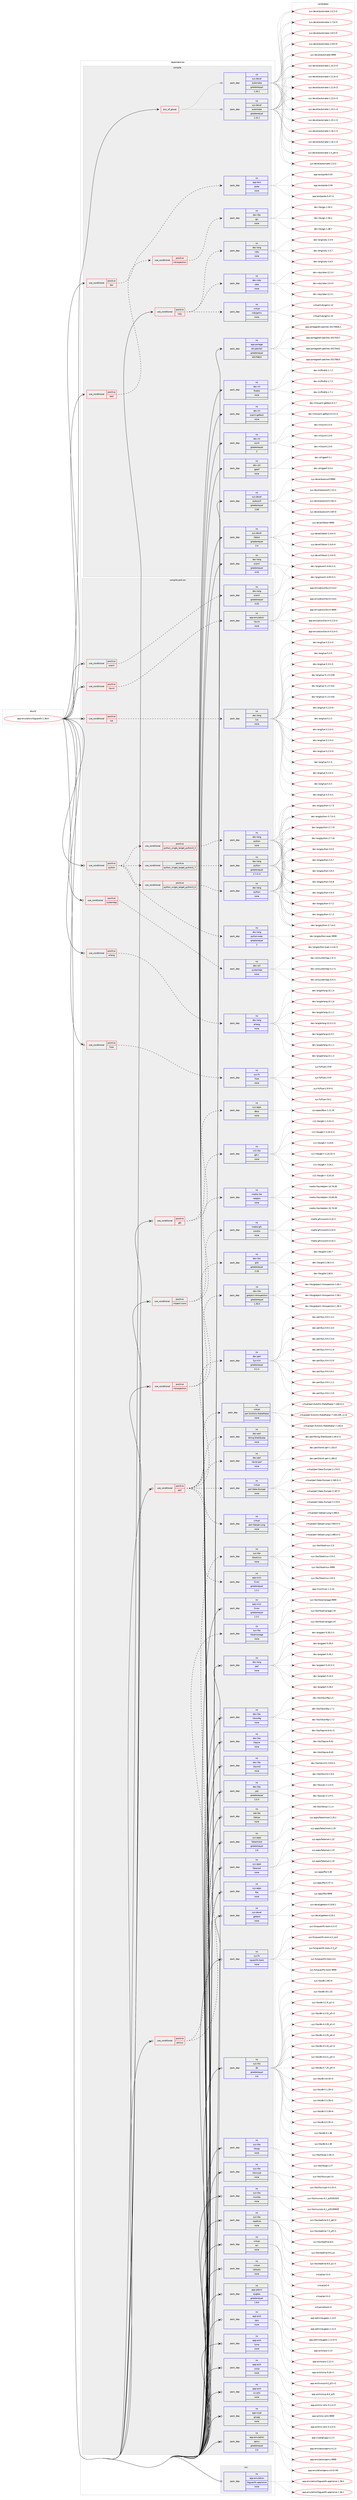digraph prolog {

# *************
# Graph options
# *************

newrank=true;
concentrate=true;
compound=true;
graph [rankdir=LR,fontname=Helvetica,fontsize=10,ranksep=1.5];#, ranksep=2.5, nodesep=0.2];
edge  [arrowhead=vee];
node  [fontname=Helvetica,fontsize=10];

# **********
# The ebuild
# **********

subgraph cluster_leftcol {
color=gray;
rank=same;
label=<<i>ebuild</i>>;
id [label="app-emulation/libguestfs-1.38.6", color=red, width=4, href="../app-emulation/libguestfs-1.38.6.svg"];
}

# ****************
# The dependencies
# ****************

subgraph cluster_midcol {
color=gray;
label=<<i>dependencies</i>>;
subgraph cluster_compile {
fillcolor="#eeeeee";
style=filled;
label=<<i>compile</i>>;
subgraph any8505 {
dependency486424 [label=<<TABLE BORDER="0" CELLBORDER="1" CELLSPACING="0" CELLPADDING="4"><TR><TD CELLPADDING="10">any_of_group</TD></TR></TABLE>>, shape=none, color=red];subgraph pack361876 {
dependency486425 [label=<<TABLE BORDER="0" CELLBORDER="1" CELLSPACING="0" CELLPADDING="4" WIDTH="220"><TR><TD ROWSPAN="6" CELLPADDING="30">pack_dep</TD></TR><TR><TD WIDTH="110">no</TD></TR><TR><TD>sys-devel</TD></TR><TR><TD>automake</TD></TR><TR><TD>greaterequal</TD></TR><TR><TD>1.16.1</TD></TR></TABLE>>, shape=none, color=blue];
}
dependency486424:e -> dependency486425:w [weight=20,style="dotted",arrowhead="oinv"];
subgraph pack361877 {
dependency486426 [label=<<TABLE BORDER="0" CELLBORDER="1" CELLSPACING="0" CELLPADDING="4" WIDTH="220"><TR><TD ROWSPAN="6" CELLPADDING="30">pack_dep</TD></TR><TR><TD WIDTH="110">no</TD></TR><TR><TD>sys-devel</TD></TR><TR><TD>automake</TD></TR><TR><TD>greaterequal</TD></TR><TR><TD>1.15.1</TD></TR></TABLE>>, shape=none, color=blue];
}
dependency486424:e -> dependency486426:w [weight=20,style="dotted",arrowhead="oinv"];
}
id:e -> dependency486424:w [weight=20,style="solid",arrowhead="vee"];
subgraph cond115735 {
dependency486427 [label=<<TABLE BORDER="0" CELLBORDER="1" CELLSPACING="0" CELLPADDING="4"><TR><TD ROWSPAN="3" CELLPADDING="10">use_conditional</TD></TR><TR><TD>positive</TD></TR><TR><TD>doc</TD></TR></TABLE>>, shape=none, color=red];
subgraph pack361878 {
dependency486428 [label=<<TABLE BORDER="0" CELLBORDER="1" CELLSPACING="0" CELLPADDING="4" WIDTH="220"><TR><TD ROWSPAN="6" CELLPADDING="30">pack_dep</TD></TR><TR><TD WIDTH="110">no</TD></TR><TR><TD>app-text</TD></TR><TR><TD>po4a</TD></TR><TR><TD>none</TD></TR><TR><TD></TD></TR></TABLE>>, shape=none, color=blue];
}
dependency486427:e -> dependency486428:w [weight=20,style="dashed",arrowhead="vee"];
}
id:e -> dependency486427:w [weight=20,style="solid",arrowhead="vee"];
subgraph cond115736 {
dependency486429 [label=<<TABLE BORDER="0" CELLBORDER="1" CELLSPACING="0" CELLPADDING="4"><TR><TD ROWSPAN="3" CELLPADDING="10">use_conditional</TD></TR><TR><TD>positive</TD></TR><TR><TD>ruby</TD></TR></TABLE>>, shape=none, color=red];
subgraph pack361879 {
dependency486430 [label=<<TABLE BORDER="0" CELLBORDER="1" CELLSPACING="0" CELLPADDING="4" WIDTH="220"><TR><TD ROWSPAN="6" CELLPADDING="30">pack_dep</TD></TR><TR><TD WIDTH="110">no</TD></TR><TR><TD>dev-lang</TD></TR><TR><TD>ruby</TD></TR><TR><TD>none</TD></TR><TR><TD></TD></TR></TABLE>>, shape=none, color=blue];
}
dependency486429:e -> dependency486430:w [weight=20,style="dashed",arrowhead="vee"];
subgraph pack361880 {
dependency486431 [label=<<TABLE BORDER="0" CELLBORDER="1" CELLSPACING="0" CELLPADDING="4" WIDTH="220"><TR><TD ROWSPAN="6" CELLPADDING="30">pack_dep</TD></TR><TR><TD WIDTH="110">no</TD></TR><TR><TD>virtual</TD></TR><TR><TD>rubygems</TD></TR><TR><TD>none</TD></TR><TR><TD></TD></TR></TABLE>>, shape=none, color=blue];
}
dependency486429:e -> dependency486431:w [weight=20,style="dashed",arrowhead="vee"];
subgraph pack361881 {
dependency486432 [label=<<TABLE BORDER="0" CELLBORDER="1" CELLSPACING="0" CELLPADDING="4" WIDTH="220"><TR><TD ROWSPAN="6" CELLPADDING="30">pack_dep</TD></TR><TR><TD WIDTH="110">no</TD></TR><TR><TD>dev-ruby</TD></TR><TR><TD>rake</TD></TR><TR><TD>none</TD></TR><TR><TD></TD></TR></TABLE>>, shape=none, color=blue];
}
dependency486429:e -> dependency486432:w [weight=20,style="dashed",arrowhead="vee"];
}
id:e -> dependency486429:w [weight=20,style="solid",arrowhead="vee"];
subgraph cond115737 {
dependency486433 [label=<<TABLE BORDER="0" CELLBORDER="1" CELLSPACING="0" CELLPADDING="4"><TR><TD ROWSPAN="3" CELLPADDING="10">use_conditional</TD></TR><TR><TD>positive</TD></TR><TR><TD>test</TD></TR></TABLE>>, shape=none, color=red];
subgraph cond115738 {
dependency486434 [label=<<TABLE BORDER="0" CELLBORDER="1" CELLSPACING="0" CELLPADDING="4"><TR><TD ROWSPAN="3" CELLPADDING="10">use_conditional</TD></TR><TR><TD>positive</TD></TR><TR><TD>introspection</TD></TR></TABLE>>, shape=none, color=red];
subgraph pack361882 {
dependency486435 [label=<<TABLE BORDER="0" CELLBORDER="1" CELLSPACING="0" CELLPADDING="4" WIDTH="220"><TR><TD ROWSPAN="6" CELLPADDING="30">pack_dep</TD></TR><TR><TD WIDTH="110">no</TD></TR><TR><TD>dev-libs</TD></TR><TR><TD>gjs</TD></TR><TR><TD>none</TD></TR><TR><TD></TD></TR></TABLE>>, shape=none, color=blue];
}
dependency486434:e -> dependency486435:w [weight=20,style="dashed",arrowhead="vee"];
}
dependency486433:e -> dependency486434:w [weight=20,style="dashed",arrowhead="vee"];
}
id:e -> dependency486433:w [weight=20,style="solid",arrowhead="vee"];
subgraph pack361883 {
dependency486436 [label=<<TABLE BORDER="0" CELLBORDER="1" CELLSPACING="0" CELLPADDING="4" WIDTH="220"><TR><TD ROWSPAN="6" CELLPADDING="30">pack_dep</TD></TR><TR><TD WIDTH="110">no</TD></TR><TR><TD>app-portage</TD></TR><TR><TD>elt-patches</TD></TR><TR><TD>greaterequal</TD></TR><TR><TD>20170815</TD></TR></TABLE>>, shape=none, color=blue];
}
id:e -> dependency486436:w [weight=20,style="solid",arrowhead="vee"];
subgraph pack361884 {
dependency486437 [label=<<TABLE BORDER="0" CELLBORDER="1" CELLSPACING="0" CELLPADDING="4" WIDTH="220"><TR><TD ROWSPAN="6" CELLPADDING="30">pack_dep</TD></TR><TR><TD WIDTH="110">no</TD></TR><TR><TD>dev-lang</TD></TR><TR><TD>ocaml</TD></TR><TR><TD>greaterequal</TD></TR><TR><TD>4.03</TD></TR></TABLE>>, shape=none, color=blue];
}
id:e -> dependency486437:w [weight=20,style="solid",arrowhead="vee"];
subgraph pack361885 {
dependency486438 [label=<<TABLE BORDER="0" CELLBORDER="1" CELLSPACING="0" CELLPADDING="4" WIDTH="220"><TR><TD ROWSPAN="6" CELLPADDING="30">pack_dep</TD></TR><TR><TD WIDTH="110">no</TD></TR><TR><TD>dev-ml</TD></TR><TR><TD>findlib</TD></TR><TR><TD>none</TD></TR><TR><TD></TD></TR></TABLE>>, shape=none, color=blue];
}
id:e -> dependency486438:w [weight=20,style="solid",arrowhead="vee"];
subgraph pack361886 {
dependency486439 [label=<<TABLE BORDER="0" CELLBORDER="1" CELLSPACING="0" CELLPADDING="4" WIDTH="220"><TR><TD ROWSPAN="6" CELLPADDING="30">pack_dep</TD></TR><TR><TD WIDTH="110">no</TD></TR><TR><TD>dev-ml</TD></TR><TR><TD>ocaml-gettext</TD></TR><TR><TD>none</TD></TR><TR><TD></TD></TR></TABLE>>, shape=none, color=blue];
}
id:e -> dependency486439:w [weight=20,style="solid",arrowhead="vee"];
subgraph pack361887 {
dependency486440 [label=<<TABLE BORDER="0" CELLBORDER="1" CELLSPACING="0" CELLPADDING="4" WIDTH="220"><TR><TD ROWSPAN="6" CELLPADDING="30">pack_dep</TD></TR><TR><TD WIDTH="110">no</TD></TR><TR><TD>dev-ml</TD></TR><TR><TD>ounit</TD></TR><TR><TD>greaterequal</TD></TR><TR><TD>2</TD></TR></TABLE>>, shape=none, color=blue];
}
id:e -> dependency486440:w [weight=20,style="solid",arrowhead="vee"];
subgraph pack361888 {
dependency486441 [label=<<TABLE BORDER="0" CELLBORDER="1" CELLSPACING="0" CELLPADDING="4" WIDTH="220"><TR><TD ROWSPAN="6" CELLPADDING="30">pack_dep</TD></TR><TR><TD WIDTH="110">no</TD></TR><TR><TD>dev-util</TD></TR><TR><TD>gperf</TD></TR><TR><TD>none</TD></TR><TR><TD></TD></TR></TABLE>>, shape=none, color=blue];
}
id:e -> dependency486441:w [weight=20,style="solid",arrowhead="vee"];
subgraph pack361889 {
dependency486442 [label=<<TABLE BORDER="0" CELLBORDER="1" CELLSPACING="0" CELLPADDING="4" WIDTH="220"><TR><TD ROWSPAN="6" CELLPADDING="30">pack_dep</TD></TR><TR><TD WIDTH="110">no</TD></TR><TR><TD>sys-devel</TD></TR><TR><TD>autoconf</TD></TR><TR><TD>greaterequal</TD></TR><TR><TD>2.69</TD></TR></TABLE>>, shape=none, color=blue];
}
id:e -> dependency486442:w [weight=20,style="solid",arrowhead="vee"];
subgraph pack361890 {
dependency486443 [label=<<TABLE BORDER="0" CELLBORDER="1" CELLSPACING="0" CELLPADDING="4" WIDTH="220"><TR><TD ROWSPAN="6" CELLPADDING="30">pack_dep</TD></TR><TR><TD WIDTH="110">no</TD></TR><TR><TD>sys-devel</TD></TR><TR><TD>libtool</TD></TR><TR><TD>greaterequal</TD></TR><TR><TD>2.4</TD></TR></TABLE>>, shape=none, color=blue];
}
id:e -> dependency486443:w [weight=20,style="solid",arrowhead="vee"];
}
subgraph cluster_compileandrun {
fillcolor="#eeeeee";
style=filled;
label=<<i>compile and run</i>>;
subgraph cond115739 {
dependency486444 [label=<<TABLE BORDER="0" CELLBORDER="1" CELLSPACING="0" CELLPADDING="4"><TR><TD ROWSPAN="3" CELLPADDING="10">use_conditional</TD></TR><TR><TD>positive</TD></TR><TR><TD>erlang</TD></TR></TABLE>>, shape=none, color=red];
subgraph pack361891 {
dependency486445 [label=<<TABLE BORDER="0" CELLBORDER="1" CELLSPACING="0" CELLPADDING="4" WIDTH="220"><TR><TD ROWSPAN="6" CELLPADDING="30">pack_dep</TD></TR><TR><TD WIDTH="110">no</TD></TR><TR><TD>dev-lang</TD></TR><TR><TD>erlang</TD></TR><TR><TD>none</TD></TR><TR><TD></TD></TR></TABLE>>, shape=none, color=blue];
}
dependency486444:e -> dependency486445:w [weight=20,style="dashed",arrowhead="vee"];
}
id:e -> dependency486444:w [weight=20,style="solid",arrowhead="odotvee"];
subgraph cond115740 {
dependency486446 [label=<<TABLE BORDER="0" CELLBORDER="1" CELLSPACING="0" CELLPADDING="4"><TR><TD ROWSPAN="3" CELLPADDING="10">use_conditional</TD></TR><TR><TD>positive</TD></TR><TR><TD>fuse</TD></TR></TABLE>>, shape=none, color=red];
subgraph pack361892 {
dependency486447 [label=<<TABLE BORDER="0" CELLBORDER="1" CELLSPACING="0" CELLPADDING="4" WIDTH="220"><TR><TD ROWSPAN="6" CELLPADDING="30">pack_dep</TD></TR><TR><TD WIDTH="110">no</TD></TR><TR><TD>sys-fs</TD></TR><TR><TD>fuse</TD></TR><TR><TD>none</TD></TR><TR><TD></TD></TR></TABLE>>, shape=none, color=blue];
}
dependency486446:e -> dependency486447:w [weight=20,style="dashed",arrowhead="vee"];
}
id:e -> dependency486446:w [weight=20,style="solid",arrowhead="odotvee"];
subgraph cond115741 {
dependency486448 [label=<<TABLE BORDER="0" CELLBORDER="1" CELLSPACING="0" CELLPADDING="4"><TR><TD ROWSPAN="3" CELLPADDING="10">use_conditional</TD></TR><TR><TD>positive</TD></TR><TR><TD>gtk</TD></TR></TABLE>>, shape=none, color=red];
subgraph pack361893 {
dependency486449 [label=<<TABLE BORDER="0" CELLBORDER="1" CELLSPACING="0" CELLPADDING="4" WIDTH="220"><TR><TD ROWSPAN="6" CELLPADDING="30">pack_dep</TD></TR><TR><TD WIDTH="110">no</TD></TR><TR><TD>sys-apps</TD></TR><TR><TD>dbus</TD></TR><TR><TD>none</TD></TR><TR><TD></TD></TR></TABLE>>, shape=none, color=blue];
}
dependency486448:e -> dependency486449:w [weight=20,style="dashed",arrowhead="vee"];
subgraph pack361894 {
dependency486450 [label=<<TABLE BORDER="0" CELLBORDER="1" CELLSPACING="0" CELLPADDING="4" WIDTH="220"><TR><TD ROWSPAN="6" CELLPADDING="30">pack_dep</TD></TR><TR><TD WIDTH="110">no</TD></TR><TR><TD>x11-libs</TD></TR><TR><TD>gtk+</TD></TR><TR><TD>none</TD></TR><TR><TD></TD></TR></TABLE>>, shape=none, color=blue];
}
dependency486448:e -> dependency486450:w [weight=20,style="dashed",arrowhead="vee"];
}
id:e -> dependency486448:w [weight=20,style="solid",arrowhead="odotvee"];
subgraph cond115742 {
dependency486451 [label=<<TABLE BORDER="0" CELLBORDER="1" CELLSPACING="0" CELLPADDING="4"><TR><TD ROWSPAN="3" CELLPADDING="10">use_conditional</TD></TR><TR><TD>positive</TD></TR><TR><TD>inspect-icons</TD></TR></TABLE>>, shape=none, color=red];
subgraph pack361895 {
dependency486452 [label=<<TABLE BORDER="0" CELLBORDER="1" CELLSPACING="0" CELLPADDING="4" WIDTH="220"><TR><TD ROWSPAN="6" CELLPADDING="30">pack_dep</TD></TR><TR><TD WIDTH="110">no</TD></TR><TR><TD>media-libs</TD></TR><TR><TD>netpbm</TD></TR><TR><TD>none</TD></TR><TR><TD></TD></TR></TABLE>>, shape=none, color=blue];
}
dependency486451:e -> dependency486452:w [weight=20,style="dashed",arrowhead="vee"];
subgraph pack361896 {
dependency486453 [label=<<TABLE BORDER="0" CELLBORDER="1" CELLSPACING="0" CELLPADDING="4" WIDTH="220"><TR><TD ROWSPAN="6" CELLPADDING="30">pack_dep</TD></TR><TR><TD WIDTH="110">no</TD></TR><TR><TD>media-gfx</TD></TR><TR><TD>icoutils</TD></TR><TR><TD>none</TD></TR><TR><TD></TD></TR></TABLE>>, shape=none, color=blue];
}
dependency486451:e -> dependency486453:w [weight=20,style="dashed",arrowhead="vee"];
}
id:e -> dependency486451:w [weight=20,style="solid",arrowhead="odotvee"];
subgraph cond115743 {
dependency486454 [label=<<TABLE BORDER="0" CELLBORDER="1" CELLSPACING="0" CELLPADDING="4"><TR><TD ROWSPAN="3" CELLPADDING="10">use_conditional</TD></TR><TR><TD>positive</TD></TR><TR><TD>introspection</TD></TR></TABLE>>, shape=none, color=red];
subgraph pack361897 {
dependency486455 [label=<<TABLE BORDER="0" CELLBORDER="1" CELLSPACING="0" CELLPADDING="4" WIDTH="220"><TR><TD ROWSPAN="6" CELLPADDING="30">pack_dep</TD></TR><TR><TD WIDTH="110">no</TD></TR><TR><TD>dev-libs</TD></TR><TR><TD>glib</TD></TR><TR><TD>greaterequal</TD></TR><TR><TD>2.26</TD></TR></TABLE>>, shape=none, color=blue];
}
dependency486454:e -> dependency486455:w [weight=20,style="dashed",arrowhead="vee"];
subgraph pack361898 {
dependency486456 [label=<<TABLE BORDER="0" CELLBORDER="1" CELLSPACING="0" CELLPADDING="4" WIDTH="220"><TR><TD ROWSPAN="6" CELLPADDING="30">pack_dep</TD></TR><TR><TD WIDTH="110">no</TD></TR><TR><TD>dev-libs</TD></TR><TR><TD>gobject-introspection</TD></TR><TR><TD>greaterequal</TD></TR><TR><TD>1.30.0</TD></TR></TABLE>>, shape=none, color=blue];
}
dependency486454:e -> dependency486456:w [weight=20,style="dashed",arrowhead="vee"];
}
id:e -> dependency486454:w [weight=20,style="solid",arrowhead="odotvee"];
subgraph cond115744 {
dependency486457 [label=<<TABLE BORDER="0" CELLBORDER="1" CELLSPACING="0" CELLPADDING="4"><TR><TD ROWSPAN="3" CELLPADDING="10">use_conditional</TD></TR><TR><TD>positive</TD></TR><TR><TD>libvirt</TD></TR></TABLE>>, shape=none, color=red];
subgraph pack361899 {
dependency486458 [label=<<TABLE BORDER="0" CELLBORDER="1" CELLSPACING="0" CELLPADDING="4" WIDTH="220"><TR><TD ROWSPAN="6" CELLPADDING="30">pack_dep</TD></TR><TR><TD WIDTH="110">no</TD></TR><TR><TD>app-emulation</TD></TR><TR><TD>libvirt</TD></TR><TR><TD>none</TD></TR><TR><TD></TD></TR></TABLE>>, shape=none, color=blue];
}
dependency486457:e -> dependency486458:w [weight=20,style="dashed",arrowhead="vee"];
}
id:e -> dependency486457:w [weight=20,style="solid",arrowhead="odotvee"];
subgraph cond115745 {
dependency486459 [label=<<TABLE BORDER="0" CELLBORDER="1" CELLSPACING="0" CELLPADDING="4"><TR><TD ROWSPAN="3" CELLPADDING="10">use_conditional</TD></TR><TR><TD>positive</TD></TR><TR><TD>lua</TD></TR></TABLE>>, shape=none, color=red];
subgraph pack361900 {
dependency486460 [label=<<TABLE BORDER="0" CELLBORDER="1" CELLSPACING="0" CELLPADDING="4" WIDTH="220"><TR><TD ROWSPAN="6" CELLPADDING="30">pack_dep</TD></TR><TR><TD WIDTH="110">no</TD></TR><TR><TD>dev-lang</TD></TR><TR><TD>lua</TD></TR><TR><TD>none</TD></TR><TR><TD></TD></TR></TABLE>>, shape=none, color=blue];
}
dependency486459:e -> dependency486460:w [weight=20,style="dashed",arrowhead="vee"];
}
id:e -> dependency486459:w [weight=20,style="solid",arrowhead="odotvee"];
subgraph cond115746 {
dependency486461 [label=<<TABLE BORDER="0" CELLBORDER="1" CELLSPACING="0" CELLPADDING="4"><TR><TD ROWSPAN="3" CELLPADDING="10">use_conditional</TD></TR><TR><TD>positive</TD></TR><TR><TD>ocaml</TD></TR></TABLE>>, shape=none, color=red];
subgraph pack361901 {
dependency486462 [label=<<TABLE BORDER="0" CELLBORDER="1" CELLSPACING="0" CELLPADDING="4" WIDTH="220"><TR><TD ROWSPAN="6" CELLPADDING="30">pack_dep</TD></TR><TR><TD WIDTH="110">no</TD></TR><TR><TD>dev-lang</TD></TR><TR><TD>ocaml</TD></TR><TR><TD>greaterequal</TD></TR><TR><TD>4.03</TD></TR></TABLE>>, shape=none, color=blue];
}
dependency486461:e -> dependency486462:w [weight=20,style="dashed",arrowhead="vee"];
}
id:e -> dependency486461:w [weight=20,style="solid",arrowhead="odotvee"];
subgraph cond115747 {
dependency486463 [label=<<TABLE BORDER="0" CELLBORDER="1" CELLSPACING="0" CELLPADDING="4"><TR><TD ROWSPAN="3" CELLPADDING="10">use_conditional</TD></TR><TR><TD>positive</TD></TR><TR><TD>perl</TD></TR></TABLE>>, shape=none, color=red];
subgraph pack361902 {
dependency486464 [label=<<TABLE BORDER="0" CELLBORDER="1" CELLSPACING="0" CELLPADDING="4" WIDTH="220"><TR><TD ROWSPAN="6" CELLPADDING="30">pack_dep</TD></TR><TR><TD WIDTH="110">no</TD></TR><TR><TD>virtual</TD></TR><TR><TD>perl-ExtUtils-MakeMaker</TD></TR><TR><TD>none</TD></TR><TR><TD></TD></TR></TABLE>>, shape=none, color=blue];
}
dependency486463:e -> dependency486464:w [weight=20,style="dashed",arrowhead="vee"];
subgraph pack361903 {
dependency486465 [label=<<TABLE BORDER="0" CELLBORDER="1" CELLSPACING="0" CELLPADDING="4" WIDTH="220"><TR><TD ROWSPAN="6" CELLPADDING="30">pack_dep</TD></TR><TR><TD WIDTH="110">no</TD></TR><TR><TD>dev-perl</TD></TR><TR><TD>Sys-Virt</TD></TR><TR><TD>greaterequal</TD></TR><TR><TD>0.2.4</TD></TR></TABLE>>, shape=none, color=blue];
}
dependency486463:e -> dependency486465:w [weight=20,style="dashed",arrowhead="vee"];
subgraph pack361904 {
dependency486466 [label=<<TABLE BORDER="0" CELLBORDER="1" CELLSPACING="0" CELLPADDING="4" WIDTH="220"><TR><TD ROWSPAN="6" CELLPADDING="30">pack_dep</TD></TR><TR><TD WIDTH="110">no</TD></TR><TR><TD>virtual</TD></TR><TR><TD>perl-Getopt-Long</TD></TR><TR><TD>none</TD></TR><TR><TD></TD></TR></TABLE>>, shape=none, color=blue];
}
dependency486463:e -> dependency486466:w [weight=20,style="dashed",arrowhead="vee"];
subgraph pack361905 {
dependency486467 [label=<<TABLE BORDER="0" CELLBORDER="1" CELLSPACING="0" CELLPADDING="4" WIDTH="220"><TR><TD ROWSPAN="6" CELLPADDING="30">pack_dep</TD></TR><TR><TD WIDTH="110">no</TD></TR><TR><TD>virtual</TD></TR><TR><TD>perl-Data-Dumper</TD></TR><TR><TD>none</TD></TR><TR><TD></TD></TR></TABLE>>, shape=none, color=blue];
}
dependency486463:e -> dependency486467:w [weight=20,style="dashed",arrowhead="vee"];
subgraph pack361906 {
dependency486468 [label=<<TABLE BORDER="0" CELLBORDER="1" CELLSPACING="0" CELLPADDING="4" WIDTH="220"><TR><TD ROWSPAN="6" CELLPADDING="30">pack_dep</TD></TR><TR><TD WIDTH="110">no</TD></TR><TR><TD>dev-perl</TD></TR><TR><TD>libintl-perl</TD></TR><TR><TD>none</TD></TR><TR><TD></TD></TR></TABLE>>, shape=none, color=blue];
}
dependency486463:e -> dependency486468:w [weight=20,style="dashed",arrowhead="vee"];
subgraph pack361907 {
dependency486469 [label=<<TABLE BORDER="0" CELLBORDER="1" CELLSPACING="0" CELLPADDING="4" WIDTH="220"><TR><TD ROWSPAN="6" CELLPADDING="30">pack_dep</TD></TR><TR><TD WIDTH="110">no</TD></TR><TR><TD>app-misc</TD></TR><TR><TD>hivex</TD></TR><TR><TD>greaterequal</TD></TR><TR><TD>1.3.1</TD></TR></TABLE>>, shape=none, color=blue];
}
dependency486463:e -> dependency486469:w [weight=20,style="dashed",arrowhead="vee"];
subgraph pack361908 {
dependency486470 [label=<<TABLE BORDER="0" CELLBORDER="1" CELLSPACING="0" CELLPADDING="4" WIDTH="220"><TR><TD ROWSPAN="6" CELLPADDING="30">pack_dep</TD></TR><TR><TD WIDTH="110">no</TD></TR><TR><TD>dev-perl</TD></TR><TR><TD>String-ShellQuote</TD></TR><TR><TD>none</TD></TR><TR><TD></TD></TR></TABLE>>, shape=none, color=blue];
}
dependency486463:e -> dependency486470:w [weight=20,style="dashed",arrowhead="vee"];
}
id:e -> dependency486463:w [weight=20,style="solid",arrowhead="odotvee"];
subgraph cond115748 {
dependency486471 [label=<<TABLE BORDER="0" CELLBORDER="1" CELLSPACING="0" CELLPADDING="4"><TR><TD ROWSPAN="3" CELLPADDING="10">use_conditional</TD></TR><TR><TD>positive</TD></TR><TR><TD>python</TD></TR></TABLE>>, shape=none, color=red];
subgraph cond115749 {
dependency486472 [label=<<TABLE BORDER="0" CELLBORDER="1" CELLSPACING="0" CELLPADDING="4"><TR><TD ROWSPAN="3" CELLPADDING="10">use_conditional</TD></TR><TR><TD>positive</TD></TR><TR><TD>python_single_target_python2_7</TD></TR></TABLE>>, shape=none, color=red];
subgraph pack361909 {
dependency486473 [label=<<TABLE BORDER="0" CELLBORDER="1" CELLSPACING="0" CELLPADDING="4" WIDTH="220"><TR><TD ROWSPAN="6" CELLPADDING="30">pack_dep</TD></TR><TR><TD WIDTH="110">no</TD></TR><TR><TD>dev-lang</TD></TR><TR><TD>python</TD></TR><TR><TD>greaterequal</TD></TR><TR><TD>2.7.5-r2</TD></TR></TABLE>>, shape=none, color=blue];
}
dependency486472:e -> dependency486473:w [weight=20,style="dashed",arrowhead="vee"];
}
dependency486471:e -> dependency486472:w [weight=20,style="dashed",arrowhead="vee"];
subgraph cond115750 {
dependency486474 [label=<<TABLE BORDER="0" CELLBORDER="1" CELLSPACING="0" CELLPADDING="4"><TR><TD ROWSPAN="3" CELLPADDING="10">use_conditional</TD></TR><TR><TD>positive</TD></TR><TR><TD>python_single_target_python3_5</TD></TR></TABLE>>, shape=none, color=red];
subgraph pack361910 {
dependency486475 [label=<<TABLE BORDER="0" CELLBORDER="1" CELLSPACING="0" CELLPADDING="4" WIDTH="220"><TR><TD ROWSPAN="6" CELLPADDING="30">pack_dep</TD></TR><TR><TD WIDTH="110">no</TD></TR><TR><TD>dev-lang</TD></TR><TR><TD>python</TD></TR><TR><TD>none</TD></TR><TR><TD></TD></TR></TABLE>>, shape=none, color=blue];
}
dependency486474:e -> dependency486475:w [weight=20,style="dashed",arrowhead="vee"];
}
dependency486471:e -> dependency486474:w [weight=20,style="dashed",arrowhead="vee"];
subgraph cond115751 {
dependency486476 [label=<<TABLE BORDER="0" CELLBORDER="1" CELLSPACING="0" CELLPADDING="4"><TR><TD ROWSPAN="3" CELLPADDING="10">use_conditional</TD></TR><TR><TD>positive</TD></TR><TR><TD>python_single_target_python3_6</TD></TR></TABLE>>, shape=none, color=red];
subgraph pack361911 {
dependency486477 [label=<<TABLE BORDER="0" CELLBORDER="1" CELLSPACING="0" CELLPADDING="4" WIDTH="220"><TR><TD ROWSPAN="6" CELLPADDING="30">pack_dep</TD></TR><TR><TD WIDTH="110">no</TD></TR><TR><TD>dev-lang</TD></TR><TR><TD>python</TD></TR><TR><TD>none</TD></TR><TR><TD></TD></TR></TABLE>>, shape=none, color=blue];
}
dependency486476:e -> dependency486477:w [weight=20,style="dashed",arrowhead="vee"];
}
dependency486471:e -> dependency486476:w [weight=20,style="dashed",arrowhead="vee"];
subgraph pack361912 {
dependency486478 [label=<<TABLE BORDER="0" CELLBORDER="1" CELLSPACING="0" CELLPADDING="4" WIDTH="220"><TR><TD ROWSPAN="6" CELLPADDING="30">pack_dep</TD></TR><TR><TD WIDTH="110">no</TD></TR><TR><TD>dev-lang</TD></TR><TR><TD>python-exec</TD></TR><TR><TD>greaterequal</TD></TR><TR><TD>2</TD></TR></TABLE>>, shape=none, color=blue];
}
dependency486471:e -> dependency486478:w [weight=20,style="dashed",arrowhead="vee"];
}
id:e -> dependency486471:w [weight=20,style="solid",arrowhead="odotvee"];
subgraph cond115752 {
dependency486479 [label=<<TABLE BORDER="0" CELLBORDER="1" CELLSPACING="0" CELLPADDING="4"><TR><TD ROWSPAN="3" CELLPADDING="10">use_conditional</TD></TR><TR><TD>positive</TD></TR><TR><TD>selinux</TD></TR></TABLE>>, shape=none, color=red];
subgraph pack361913 {
dependency486480 [label=<<TABLE BORDER="0" CELLBORDER="1" CELLSPACING="0" CELLPADDING="4" WIDTH="220"><TR><TD ROWSPAN="6" CELLPADDING="30">pack_dep</TD></TR><TR><TD WIDTH="110">no</TD></TR><TR><TD>sys-libs</TD></TR><TR><TD>libselinux</TD></TR><TR><TD>none</TD></TR><TR><TD></TD></TR></TABLE>>, shape=none, color=blue];
}
dependency486479:e -> dependency486480:w [weight=20,style="dashed",arrowhead="vee"];
subgraph pack361914 {
dependency486481 [label=<<TABLE BORDER="0" CELLBORDER="1" CELLSPACING="0" CELLPADDING="4" WIDTH="220"><TR><TD ROWSPAN="6" CELLPADDING="30">pack_dep</TD></TR><TR><TD WIDTH="110">no</TD></TR><TR><TD>sys-libs</TD></TR><TR><TD>libsemanage</TD></TR><TR><TD>none</TD></TR><TR><TD></TD></TR></TABLE>>, shape=none, color=blue];
}
dependency486479:e -> dependency486481:w [weight=20,style="dashed",arrowhead="vee"];
}
id:e -> dependency486479:w [weight=20,style="solid",arrowhead="odotvee"];
subgraph cond115753 {
dependency486482 [label=<<TABLE BORDER="0" CELLBORDER="1" CELLSPACING="0" CELLPADDING="4"><TR><TD ROWSPAN="3" CELLPADDING="10">use_conditional</TD></TR><TR><TD>positive</TD></TR><TR><TD>systemtap</TD></TR></TABLE>>, shape=none, color=red];
subgraph pack361915 {
dependency486483 [label=<<TABLE BORDER="0" CELLBORDER="1" CELLSPACING="0" CELLPADDING="4" WIDTH="220"><TR><TD ROWSPAN="6" CELLPADDING="30">pack_dep</TD></TR><TR><TD WIDTH="110">no</TD></TR><TR><TD>dev-util</TD></TR><TR><TD>systemtap</TD></TR><TR><TD>none</TD></TR><TR><TD></TD></TR></TABLE>>, shape=none, color=blue];
}
dependency486482:e -> dependency486483:w [weight=20,style="dashed",arrowhead="vee"];
}
id:e -> dependency486482:w [weight=20,style="solid",arrowhead="odotvee"];
subgraph pack361916 {
dependency486484 [label=<<TABLE BORDER="0" CELLBORDER="1" CELLSPACING="0" CELLPADDING="4" WIDTH="220"><TR><TD ROWSPAN="6" CELLPADDING="30">pack_dep</TD></TR><TR><TD WIDTH="110">no</TD></TR><TR><TD>app-admin</TD></TR><TR><TD>augeas</TD></TR><TR><TD>greaterequal</TD></TR><TR><TD>1.8.0</TD></TR></TABLE>>, shape=none, color=blue];
}
id:e -> dependency486484:w [weight=20,style="solid",arrowhead="odotvee"];
subgraph pack361917 {
dependency486485 [label=<<TABLE BORDER="0" CELLBORDER="1" CELLSPACING="0" CELLPADDING="4" WIDTH="220"><TR><TD ROWSPAN="6" CELLPADDING="30">pack_dep</TD></TR><TR><TD WIDTH="110">no</TD></TR><TR><TD>app-arch</TD></TR><TR><TD>cpio</TD></TR><TR><TD>none</TD></TR><TR><TD></TD></TR></TABLE>>, shape=none, color=blue];
}
id:e -> dependency486485:w [weight=20,style="solid",arrowhead="odotvee"];
subgraph pack361918 {
dependency486486 [label=<<TABLE BORDER="0" CELLBORDER="1" CELLSPACING="0" CELLPADDING="4" WIDTH="220"><TR><TD ROWSPAN="6" CELLPADDING="30">pack_dep</TD></TR><TR><TD WIDTH="110">no</TD></TR><TR><TD>app-arch</TD></TR><TR><TD>lzma</TD></TR><TR><TD>none</TD></TR><TR><TD></TD></TR></TABLE>>, shape=none, color=blue];
}
id:e -> dependency486486:w [weight=20,style="solid",arrowhead="odotvee"];
subgraph pack361919 {
dependency486487 [label=<<TABLE BORDER="0" CELLBORDER="1" CELLSPACING="0" CELLPADDING="4" WIDTH="220"><TR><TD ROWSPAN="6" CELLPADDING="30">pack_dep</TD></TR><TR><TD WIDTH="110">no</TD></TR><TR><TD>app-arch</TD></TR><TR><TD>unzip</TD></TR><TR><TD>none</TD></TR><TR><TD></TD></TR></TABLE>>, shape=none, color=blue];
}
id:e -> dependency486487:w [weight=20,style="solid",arrowhead="odotvee"];
subgraph pack361920 {
dependency486488 [label=<<TABLE BORDER="0" CELLBORDER="1" CELLSPACING="0" CELLPADDING="4" WIDTH="220"><TR><TD ROWSPAN="6" CELLPADDING="30">pack_dep</TD></TR><TR><TD WIDTH="110">no</TD></TR><TR><TD>app-arch</TD></TR><TR><TD>xz-utils</TD></TR><TR><TD>none</TD></TR><TR><TD></TD></TR></TABLE>>, shape=none, color=blue];
}
id:e -> dependency486488:w [weight=20,style="solid",arrowhead="odotvee"];
subgraph pack361921 {
dependency486489 [label=<<TABLE BORDER="0" CELLBORDER="1" CELLSPACING="0" CELLPADDING="4" WIDTH="220"><TR><TD ROWSPAN="6" CELLPADDING="30">pack_dep</TD></TR><TR><TD WIDTH="110">no</TD></TR><TR><TD>app-crypt</TD></TR><TR><TD>gnupg</TD></TR><TR><TD>none</TD></TR><TR><TD></TD></TR></TABLE>>, shape=none, color=blue];
}
id:e -> dependency486489:w [weight=20,style="solid",arrowhead="odotvee"];
subgraph pack361922 {
dependency486490 [label=<<TABLE BORDER="0" CELLBORDER="1" CELLSPACING="0" CELLPADDING="4" WIDTH="220"><TR><TD ROWSPAN="6" CELLPADDING="30">pack_dep</TD></TR><TR><TD WIDTH="110">no</TD></TR><TR><TD>app-emulation</TD></TR><TR><TD>qemu</TD></TR><TR><TD>greaterequal</TD></TR><TR><TD>2.0</TD></TR></TABLE>>, shape=none, color=blue];
}
id:e -> dependency486490:w [weight=20,style="solid",arrowhead="odotvee"];
subgraph pack361923 {
dependency486491 [label=<<TABLE BORDER="0" CELLBORDER="1" CELLSPACING="0" CELLPADDING="4" WIDTH="220"><TR><TD ROWSPAN="6" CELLPADDING="30">pack_dep</TD></TR><TR><TD WIDTH="110">no</TD></TR><TR><TD>app-misc</TD></TR><TR><TD>hivex</TD></TR><TR><TD>greaterequal</TD></TR><TR><TD>1.3.1</TD></TR></TABLE>>, shape=none, color=blue];
}
id:e -> dependency486491:w [weight=20,style="solid",arrowhead="odotvee"];
subgraph pack361924 {
dependency486492 [label=<<TABLE BORDER="0" CELLBORDER="1" CELLSPACING="0" CELLPADDING="4" WIDTH="220"><TR><TD ROWSPAN="6" CELLPADDING="30">pack_dep</TD></TR><TR><TD WIDTH="110">no</TD></TR><TR><TD>dev-lang</TD></TR><TR><TD>perl</TD></TR><TR><TD>none</TD></TR><TR><TD></TD></TR></TABLE>>, shape=none, color=blue];
}
id:e -> dependency486492:w [weight=20,style="solid",arrowhead="odotvee"];
subgraph pack361925 {
dependency486493 [label=<<TABLE BORDER="0" CELLBORDER="1" CELLSPACING="0" CELLPADDING="4" WIDTH="220"><TR><TD ROWSPAN="6" CELLPADDING="30">pack_dep</TD></TR><TR><TD WIDTH="110">no</TD></TR><TR><TD>dev-libs</TD></TR><TR><TD>libconfig</TD></TR><TR><TD>none</TD></TR><TR><TD></TD></TR></TABLE>>, shape=none, color=blue];
}
id:e -> dependency486493:w [weight=20,style="solid",arrowhead="odotvee"];
subgraph pack361926 {
dependency486494 [label=<<TABLE BORDER="0" CELLBORDER="1" CELLSPACING="0" CELLPADDING="4" WIDTH="220"><TR><TD ROWSPAN="6" CELLPADDING="30">pack_dep</TD></TR><TR><TD WIDTH="110">no</TD></TR><TR><TD>dev-libs</TD></TR><TR><TD>libpcre</TD></TR><TR><TD>none</TD></TR><TR><TD></TD></TR></TABLE>>, shape=none, color=blue];
}
id:e -> dependency486494:w [weight=20,style="solid",arrowhead="odotvee"];
subgraph pack361927 {
dependency486495 [label=<<TABLE BORDER="0" CELLBORDER="1" CELLSPACING="0" CELLPADDING="4" WIDTH="220"><TR><TD ROWSPAN="6" CELLPADDING="30">pack_dep</TD></TR><TR><TD WIDTH="110">no</TD></TR><TR><TD>dev-libs</TD></TR><TR><TD>libxml2</TD></TR><TR><TD>none</TD></TR><TR><TD></TD></TR></TABLE>>, shape=none, color=blue];
}
id:e -> dependency486495:w [weight=20,style="solid",arrowhead="odotvee"];
subgraph pack361928 {
dependency486496 [label=<<TABLE BORDER="0" CELLBORDER="1" CELLSPACING="0" CELLPADDING="4" WIDTH="220"><TR><TD ROWSPAN="6" CELLPADDING="30">pack_dep</TD></TR><TR><TD WIDTH="110">no</TD></TR><TR><TD>dev-libs</TD></TR><TR><TD>yajl</TD></TR><TR><TD>greaterequal</TD></TR><TR><TD>2.0.4</TD></TR></TABLE>>, shape=none, color=blue];
}
id:e -> dependency486496:w [weight=20,style="solid",arrowhead="odotvee"];
subgraph pack361929 {
dependency486497 [label=<<TABLE BORDER="0" CELLBORDER="1" CELLSPACING="0" CELLPADDING="4" WIDTH="220"><TR><TD ROWSPAN="6" CELLPADDING="30">pack_dep</TD></TR><TR><TD WIDTH="110">no</TD></TR><TR><TD>net-libs</TD></TR><TR><TD>libtirpc</TD></TR><TR><TD>none</TD></TR><TR><TD></TD></TR></TABLE>>, shape=none, color=blue];
}
id:e -> dependency486497:w [weight=20,style="solid",arrowhead="odotvee"];
subgraph pack361930 {
dependency486498 [label=<<TABLE BORDER="0" CELLBORDER="1" CELLSPACING="0" CELLPADDING="4" WIDTH="220"><TR><TD ROWSPAN="6" CELLPADDING="30">pack_dep</TD></TR><TR><TD WIDTH="110">no</TD></TR><TR><TD>sys-apps</TD></TR><TR><TD>fakechroot</TD></TR><TR><TD>greaterequal</TD></TR><TR><TD>2.8</TD></TR></TABLE>>, shape=none, color=blue];
}
id:e -> dependency486498:w [weight=20,style="solid",arrowhead="odotvee"];
subgraph pack361931 {
dependency486499 [label=<<TABLE BORDER="0" CELLBORDER="1" CELLSPACING="0" CELLPADDING="4" WIDTH="220"><TR><TD ROWSPAN="6" CELLPADDING="30">pack_dep</TD></TR><TR><TD WIDTH="110">no</TD></TR><TR><TD>sys-apps</TD></TR><TR><TD>fakeroot</TD></TR><TR><TD>none</TD></TR><TR><TD></TD></TR></TABLE>>, shape=none, color=blue];
}
id:e -> dependency486499:w [weight=20,style="solid",arrowhead="odotvee"];
subgraph pack361932 {
dependency486500 [label=<<TABLE BORDER="0" CELLBORDER="1" CELLSPACING="0" CELLPADDING="4" WIDTH="220"><TR><TD ROWSPAN="6" CELLPADDING="30">pack_dep</TD></TR><TR><TD WIDTH="110">no</TD></TR><TR><TD>sys-apps</TD></TR><TR><TD>file</TD></TR><TR><TD>none</TD></TR><TR><TD></TD></TR></TABLE>>, shape=none, color=blue];
}
id:e -> dependency486500:w [weight=20,style="solid",arrowhead="odotvee"];
subgraph pack361933 {
dependency486501 [label=<<TABLE BORDER="0" CELLBORDER="1" CELLSPACING="0" CELLPADDING="4" WIDTH="220"><TR><TD ROWSPAN="6" CELLPADDING="30">pack_dep</TD></TR><TR><TD WIDTH="110">no</TD></TR><TR><TD>sys-devel</TD></TR><TR><TD>gettext</TD></TR><TR><TD>none</TD></TR><TR><TD></TD></TR></TABLE>>, shape=none, color=blue];
}
id:e -> dependency486501:w [weight=20,style="solid",arrowhead="odotvee"];
subgraph pack361934 {
dependency486502 [label=<<TABLE BORDER="0" CELLBORDER="1" CELLSPACING="0" CELLPADDING="4" WIDTH="220"><TR><TD ROWSPAN="6" CELLPADDING="30">pack_dep</TD></TR><TR><TD WIDTH="110">no</TD></TR><TR><TD>sys-fs</TD></TR><TR><TD>squashfs-tools</TD></TR><TR><TD>none</TD></TR><TR><TD></TD></TR></TABLE>>, shape=none, color=blue];
}
id:e -> dependency486502:w [weight=20,style="solid",arrowhead="odotvee"];
subgraph pack361935 {
dependency486503 [label=<<TABLE BORDER="0" CELLBORDER="1" CELLSPACING="0" CELLPADDING="4" WIDTH="220"><TR><TD ROWSPAN="6" CELLPADDING="30">pack_dep</TD></TR><TR><TD WIDTH="110">no</TD></TR><TR><TD>sys-libs</TD></TR><TR><TD>db</TD></TR><TR><TD>greaterequal</TD></TR><TR><TD>4.6</TD></TR></TABLE>>, shape=none, color=blue];
}
id:e -> dependency486503:w [weight=20,style="solid",arrowhead="odotvee"];
subgraph pack361936 {
dependency486504 [label=<<TABLE BORDER="0" CELLBORDER="1" CELLSPACING="0" CELLPADDING="4" WIDTH="220"><TR><TD ROWSPAN="6" CELLPADDING="30">pack_dep</TD></TR><TR><TD WIDTH="110">no</TD></TR><TR><TD>sys-libs</TD></TR><TR><TD>libcap</TD></TR><TR><TD>none</TD></TR><TR><TD></TD></TR></TABLE>>, shape=none, color=blue];
}
id:e -> dependency486504:w [weight=20,style="solid",arrowhead="odotvee"];
subgraph pack361937 {
dependency486505 [label=<<TABLE BORDER="0" CELLBORDER="1" CELLSPACING="0" CELLPADDING="4" WIDTH="220"><TR><TD ROWSPAN="6" CELLPADDING="30">pack_dep</TD></TR><TR><TD WIDTH="110">no</TD></TR><TR><TD>sys-libs</TD></TR><TR><TD>libxcrypt</TD></TR><TR><TD>none</TD></TR><TR><TD></TD></TR></TABLE>>, shape=none, color=blue];
}
id:e -> dependency486505:w [weight=20,style="solid",arrowhead="odotvee"];
subgraph pack361938 {
dependency486506 [label=<<TABLE BORDER="0" CELLBORDER="1" CELLSPACING="0" CELLPADDING="4" WIDTH="220"><TR><TD ROWSPAN="6" CELLPADDING="30">pack_dep</TD></TR><TR><TD WIDTH="110">no</TD></TR><TR><TD>sys-libs</TD></TR><TR><TD>ncurses</TD></TR><TR><TD>none</TD></TR><TR><TD></TD></TR></TABLE>>, shape=none, color=blue];
}
id:e -> dependency486506:w [weight=20,style="solid",arrowhead="odotvee"];
subgraph pack361939 {
dependency486507 [label=<<TABLE BORDER="0" CELLBORDER="1" CELLSPACING="0" CELLPADDING="4" WIDTH="220"><TR><TD ROWSPAN="6" CELLPADDING="30">pack_dep</TD></TR><TR><TD WIDTH="110">no</TD></TR><TR><TD>sys-libs</TD></TR><TR><TD>readline</TD></TR><TR><TD>none</TD></TR><TR><TD></TD></TR></TABLE>>, shape=none, color=blue];
}
id:e -> dependency486507:w [weight=20,style="solid",arrowhead="odotvee"];
subgraph pack361940 {
dependency486508 [label=<<TABLE BORDER="0" CELLBORDER="1" CELLSPACING="0" CELLPADDING="4" WIDTH="220"><TR><TD ROWSPAN="6" CELLPADDING="30">pack_dep</TD></TR><TR><TD WIDTH="110">no</TD></TR><TR><TD>virtual</TD></TR><TR><TD>acl</TD></TR><TR><TD>none</TD></TR><TR><TD></TD></TR></TABLE>>, shape=none, color=blue];
}
id:e -> dependency486508:w [weight=20,style="solid",arrowhead="odotvee"];
subgraph pack361941 {
dependency486509 [label=<<TABLE BORDER="0" CELLBORDER="1" CELLSPACING="0" CELLPADDING="4" WIDTH="220"><TR><TD ROWSPAN="6" CELLPADDING="30">pack_dep</TD></TR><TR><TD WIDTH="110">no</TD></TR><TR><TD>virtual</TD></TR><TR><TD>cdrtools</TD></TR><TR><TD>none</TD></TR><TR><TD></TD></TR></TABLE>>, shape=none, color=blue];
}
id:e -> dependency486509:w [weight=20,style="solid",arrowhead="odotvee"];
}
subgraph cluster_run {
fillcolor="#eeeeee";
style=filled;
label=<<i>run</i>>;
subgraph pack361942 {
dependency486510 [label=<<TABLE BORDER="0" CELLBORDER="1" CELLSPACING="0" CELLPADDING="4" WIDTH="220"><TR><TD ROWSPAN="6" CELLPADDING="30">pack_dep</TD></TR><TR><TD WIDTH="110">no</TD></TR><TR><TD>app-emulation</TD></TR><TR><TD>libguestfs-appliance</TD></TR><TR><TD>none</TD></TR><TR><TD></TD></TR></TABLE>>, shape=none, color=blue];
}
id:e -> dependency486510:w [weight=20,style="solid",arrowhead="odot"];
}
}

# **************
# The candidates
# **************

subgraph cluster_choices {
rank=same;
color=gray;
label=<<i>candidates</i>>;

subgraph choice361876 {
color=black;
nodesep=1;
choice11512111545100101118101108479711711611110997107101454946494846514511451 [label="sys-devel/automake-1.10.3-r3", color=red, width=4,href="../sys-devel/automake-1.10.3-r3.svg"];
choice11512111545100101118101108479711711611110997107101454946494946544511451 [label="sys-devel/automake-1.11.6-r3", color=red, width=4,href="../sys-devel/automake-1.11.6-r3.svg"];
choice11512111545100101118101108479711711611110997107101454946495046544511450 [label="sys-devel/automake-1.12.6-r2", color=red, width=4,href="../sys-devel/automake-1.12.6-r2.svg"];
choice11512111545100101118101108479711711611110997107101454946495146524511450 [label="sys-devel/automake-1.13.4-r2", color=red, width=4,href="../sys-devel/automake-1.13.4-r2.svg"];
choice11512111545100101118101108479711711611110997107101454946495246494511450 [label="sys-devel/automake-1.14.1-r2", color=red, width=4,href="../sys-devel/automake-1.14.1-r2.svg"];
choice11512111545100101118101108479711711611110997107101454946495346494511450 [label="sys-devel/automake-1.15.1-r2", color=red, width=4,href="../sys-devel/automake-1.15.1-r2.svg"];
choice11512111545100101118101108479711711611110997107101454946495446494511449 [label="sys-devel/automake-1.16.1-r1", color=red, width=4,href="../sys-devel/automake-1.16.1-r1.svg"];
choice11512111545100101118101108479711711611110997107101454946495446494511450 [label="sys-devel/automake-1.16.1-r2", color=red, width=4,href="../sys-devel/automake-1.16.1-r2.svg"];
choice115121115451001011181011084797117116111109971071014549465295112544511450 [label="sys-devel/automake-1.4_p6-r2", color=red, width=4,href="../sys-devel/automake-1.4_p6-r2.svg"];
choice11512111545100101118101108479711711611110997107101454946534511450 [label="sys-devel/automake-1.5-r2", color=red, width=4,href="../sys-devel/automake-1.5-r2.svg"];
choice115121115451001011181011084797117116111109971071014549465446514511450 [label="sys-devel/automake-1.6.3-r2", color=red, width=4,href="../sys-devel/automake-1.6.3-r2.svg"];
choice115121115451001011181011084797117116111109971071014549465546574511451 [label="sys-devel/automake-1.7.9-r3", color=red, width=4,href="../sys-devel/automake-1.7.9-r3.svg"];
choice115121115451001011181011084797117116111109971071014549465646534511453 [label="sys-devel/automake-1.8.5-r5", color=red, width=4,href="../sys-devel/automake-1.8.5-r5.svg"];
choice115121115451001011181011084797117116111109971071014549465746544511453 [label="sys-devel/automake-1.9.6-r5", color=red, width=4,href="../sys-devel/automake-1.9.6-r5.svg"];
choice115121115451001011181011084797117116111109971071014557575757 [label="sys-devel/automake-9999", color=red, width=4,href="../sys-devel/automake-9999.svg"];
dependency486425:e -> choice11512111545100101118101108479711711611110997107101454946494846514511451:w [style=dotted,weight="100"];
dependency486425:e -> choice11512111545100101118101108479711711611110997107101454946494946544511451:w [style=dotted,weight="100"];
dependency486425:e -> choice11512111545100101118101108479711711611110997107101454946495046544511450:w [style=dotted,weight="100"];
dependency486425:e -> choice11512111545100101118101108479711711611110997107101454946495146524511450:w [style=dotted,weight="100"];
dependency486425:e -> choice11512111545100101118101108479711711611110997107101454946495246494511450:w [style=dotted,weight="100"];
dependency486425:e -> choice11512111545100101118101108479711711611110997107101454946495346494511450:w [style=dotted,weight="100"];
dependency486425:e -> choice11512111545100101118101108479711711611110997107101454946495446494511449:w [style=dotted,weight="100"];
dependency486425:e -> choice11512111545100101118101108479711711611110997107101454946495446494511450:w [style=dotted,weight="100"];
dependency486425:e -> choice115121115451001011181011084797117116111109971071014549465295112544511450:w [style=dotted,weight="100"];
dependency486425:e -> choice11512111545100101118101108479711711611110997107101454946534511450:w [style=dotted,weight="100"];
dependency486425:e -> choice115121115451001011181011084797117116111109971071014549465446514511450:w [style=dotted,weight="100"];
dependency486425:e -> choice115121115451001011181011084797117116111109971071014549465546574511451:w [style=dotted,weight="100"];
dependency486425:e -> choice115121115451001011181011084797117116111109971071014549465646534511453:w [style=dotted,weight="100"];
dependency486425:e -> choice115121115451001011181011084797117116111109971071014549465746544511453:w [style=dotted,weight="100"];
dependency486425:e -> choice115121115451001011181011084797117116111109971071014557575757:w [style=dotted,weight="100"];
}
subgraph choice361877 {
color=black;
nodesep=1;
choice11512111545100101118101108479711711611110997107101454946494846514511451 [label="sys-devel/automake-1.10.3-r3", color=red, width=4,href="../sys-devel/automake-1.10.3-r3.svg"];
choice11512111545100101118101108479711711611110997107101454946494946544511451 [label="sys-devel/automake-1.11.6-r3", color=red, width=4,href="../sys-devel/automake-1.11.6-r3.svg"];
choice11512111545100101118101108479711711611110997107101454946495046544511450 [label="sys-devel/automake-1.12.6-r2", color=red, width=4,href="../sys-devel/automake-1.12.6-r2.svg"];
choice11512111545100101118101108479711711611110997107101454946495146524511450 [label="sys-devel/automake-1.13.4-r2", color=red, width=4,href="../sys-devel/automake-1.13.4-r2.svg"];
choice11512111545100101118101108479711711611110997107101454946495246494511450 [label="sys-devel/automake-1.14.1-r2", color=red, width=4,href="../sys-devel/automake-1.14.1-r2.svg"];
choice11512111545100101118101108479711711611110997107101454946495346494511450 [label="sys-devel/automake-1.15.1-r2", color=red, width=4,href="../sys-devel/automake-1.15.1-r2.svg"];
choice11512111545100101118101108479711711611110997107101454946495446494511449 [label="sys-devel/automake-1.16.1-r1", color=red, width=4,href="../sys-devel/automake-1.16.1-r1.svg"];
choice11512111545100101118101108479711711611110997107101454946495446494511450 [label="sys-devel/automake-1.16.1-r2", color=red, width=4,href="../sys-devel/automake-1.16.1-r2.svg"];
choice115121115451001011181011084797117116111109971071014549465295112544511450 [label="sys-devel/automake-1.4_p6-r2", color=red, width=4,href="../sys-devel/automake-1.4_p6-r2.svg"];
choice11512111545100101118101108479711711611110997107101454946534511450 [label="sys-devel/automake-1.5-r2", color=red, width=4,href="../sys-devel/automake-1.5-r2.svg"];
choice115121115451001011181011084797117116111109971071014549465446514511450 [label="sys-devel/automake-1.6.3-r2", color=red, width=4,href="../sys-devel/automake-1.6.3-r2.svg"];
choice115121115451001011181011084797117116111109971071014549465546574511451 [label="sys-devel/automake-1.7.9-r3", color=red, width=4,href="../sys-devel/automake-1.7.9-r3.svg"];
choice115121115451001011181011084797117116111109971071014549465646534511453 [label="sys-devel/automake-1.8.5-r5", color=red, width=4,href="../sys-devel/automake-1.8.5-r5.svg"];
choice115121115451001011181011084797117116111109971071014549465746544511453 [label="sys-devel/automake-1.9.6-r5", color=red, width=4,href="../sys-devel/automake-1.9.6-r5.svg"];
choice115121115451001011181011084797117116111109971071014557575757 [label="sys-devel/automake-9999", color=red, width=4,href="../sys-devel/automake-9999.svg"];
dependency486426:e -> choice11512111545100101118101108479711711611110997107101454946494846514511451:w [style=dotted,weight="100"];
dependency486426:e -> choice11512111545100101118101108479711711611110997107101454946494946544511451:w [style=dotted,weight="100"];
dependency486426:e -> choice11512111545100101118101108479711711611110997107101454946495046544511450:w [style=dotted,weight="100"];
dependency486426:e -> choice11512111545100101118101108479711711611110997107101454946495146524511450:w [style=dotted,weight="100"];
dependency486426:e -> choice11512111545100101118101108479711711611110997107101454946495246494511450:w [style=dotted,weight="100"];
dependency486426:e -> choice11512111545100101118101108479711711611110997107101454946495346494511450:w [style=dotted,weight="100"];
dependency486426:e -> choice11512111545100101118101108479711711611110997107101454946495446494511449:w [style=dotted,weight="100"];
dependency486426:e -> choice11512111545100101118101108479711711611110997107101454946495446494511450:w [style=dotted,weight="100"];
dependency486426:e -> choice115121115451001011181011084797117116111109971071014549465295112544511450:w [style=dotted,weight="100"];
dependency486426:e -> choice11512111545100101118101108479711711611110997107101454946534511450:w [style=dotted,weight="100"];
dependency486426:e -> choice115121115451001011181011084797117116111109971071014549465446514511450:w [style=dotted,weight="100"];
dependency486426:e -> choice115121115451001011181011084797117116111109971071014549465546574511451:w [style=dotted,weight="100"];
dependency486426:e -> choice115121115451001011181011084797117116111109971071014549465646534511453:w [style=dotted,weight="100"];
dependency486426:e -> choice115121115451001011181011084797117116111109971071014549465746544511453:w [style=dotted,weight="100"];
dependency486426:e -> choice115121115451001011181011084797117116111109971071014557575757:w [style=dotted,weight="100"];
}
subgraph choice361878 {
color=black;
nodesep=1;
choice971121124511610112011647112111529745484652554511449 [label="app-text/po4a-0.47-r1", color=red, width=4,href="../app-text/po4a-0.47-r1.svg"];
choice97112112451161011201164711211152974548465353 [label="app-text/po4a-0.55", color=red, width=4,href="../app-text/po4a-0.55.svg"];
choice97112112451161011201164711211152974548465354 [label="app-text/po4a-0.56", color=red, width=4,href="../app-text/po4a-0.56.svg"];
dependency486428:e -> choice971121124511610112011647112111529745484652554511449:w [style=dotted,weight="100"];
dependency486428:e -> choice97112112451161011201164711211152974548465353:w [style=dotted,weight="100"];
dependency486428:e -> choice97112112451161011201164711211152974548465354:w [style=dotted,weight="100"];
}
subgraph choice361879 {
color=black;
nodesep=1;
choice10010111845108971101034711411798121455046524657 [label="dev-lang/ruby-2.4.9", color=red, width=4,href="../dev-lang/ruby-2.4.9.svg"];
choice10010111845108971101034711411798121455046534655 [label="dev-lang/ruby-2.5.7", color=red, width=4,href="../dev-lang/ruby-2.5.7.svg"];
choice10010111845108971101034711411798121455046544653 [label="dev-lang/ruby-2.6.5", color=red, width=4,href="../dev-lang/ruby-2.6.5.svg"];
dependency486430:e -> choice10010111845108971101034711411798121455046524657:w [style=dotted,weight="100"];
dependency486430:e -> choice10010111845108971101034711411798121455046534655:w [style=dotted,weight="100"];
dependency486430:e -> choice10010111845108971101034711411798121455046544653:w [style=dotted,weight="100"];
}
subgraph choice361880 {
color=black;
nodesep=1;
choice118105114116117971084711411798121103101109115454952 [label="virtual/rubygems-14", color=red, width=4,href="../virtual/rubygems-14.svg"];
choice118105114116117971084711411798121103101109115454953 [label="virtual/rubygems-15", color=red, width=4,href="../virtual/rubygems-15.svg"];
dependency486431:e -> choice118105114116117971084711411798121103101109115454952:w [style=dotted,weight="100"];
dependency486431:e -> choice118105114116117971084711411798121103101109115454953:w [style=dotted,weight="100"];
}
subgraph choice361881 {
color=black;
nodesep=1;
choice1001011184511411798121471149710710145495046514649 [label="dev-ruby/rake-12.3.1", color=red, width=4,href="../dev-ruby/rake-12.3.1.svg"];
choice1001011184511411798121471149710710145495046514651 [label="dev-ruby/rake-12.3.3", color=red, width=4,href="../dev-ruby/rake-12.3.3.svg"];
choice1001011184511411798121471149710710145495146484648 [label="dev-ruby/rake-13.0.0", color=red, width=4,href="../dev-ruby/rake-13.0.0.svg"];
dependency486432:e -> choice1001011184511411798121471149710710145495046514649:w [style=dotted,weight="100"];
dependency486432:e -> choice1001011184511411798121471149710710145495046514651:w [style=dotted,weight="100"];
dependency486432:e -> choice1001011184511411798121471149710710145495146484648:w [style=dotted,weight="100"];
}
subgraph choice361882 {
color=black;
nodesep=1;
choice10010111845108105981154710310611545494652564655 [label="dev-libs/gjs-1.48.7", color=red, width=4,href="../dev-libs/gjs-1.48.7.svg"];
choice10010111845108105981154710310611545494653524651 [label="dev-libs/gjs-1.54.3", color=red, width=4,href="../dev-libs/gjs-1.54.3.svg"];
choice10010111845108105981154710310611545494653544650 [label="dev-libs/gjs-1.56.2", color=red, width=4,href="../dev-libs/gjs-1.56.2.svg"];
dependency486435:e -> choice10010111845108105981154710310611545494652564655:w [style=dotted,weight="100"];
dependency486435:e -> choice10010111845108105981154710310611545494653524651:w [style=dotted,weight="100"];
dependency486435:e -> choice10010111845108105981154710310611545494653544650:w [style=dotted,weight="100"];
}
subgraph choice361883 {
color=black;
nodesep=1;
choice97112112451121111141169710310147101108116451129711699104101115455048495548514955 [label="app-portage/elt-patches-20170317", color=red, width=4,href="../app-portage/elt-patches-20170317.svg"];
choice97112112451121111141169710310147101108116451129711699104101115455048495548525050 [label="app-portage/elt-patches-20170422", color=red, width=4,href="../app-portage/elt-patches-20170422.svg"];
choice97112112451121111141169710310147101108116451129711699104101115455048495548564953 [label="app-portage/elt-patches-20170815", color=red, width=4,href="../app-portage/elt-patches-20170815.svg"];
choice971121124511211111411697103101471011081164511297116991041011154550484955485650544649 [label="app-portage/elt-patches-20170826.1", color=red, width=4,href="../app-portage/elt-patches-20170826.1.svg"];
dependency486436:e -> choice97112112451121111141169710310147101108116451129711699104101115455048495548514955:w [style=dotted,weight="100"];
dependency486436:e -> choice97112112451121111141169710310147101108116451129711699104101115455048495548525050:w [style=dotted,weight="100"];
dependency486436:e -> choice97112112451121111141169710310147101108116451129711699104101115455048495548564953:w [style=dotted,weight="100"];
dependency486436:e -> choice971121124511211111411697103101471011081164511297116991041011154550484955485650544649:w [style=dotted,weight="100"];
}
subgraph choice361884 {
color=black;
nodesep=1;
choice1001011184510897110103471119997109108455246485246504511449 [label="dev-lang/ocaml-4.04.2-r1", color=red, width=4,href="../dev-lang/ocaml-4.04.2-r1.svg"];
choice1001011184510897110103471119997109108455246485346484511449 [label="dev-lang/ocaml-4.05.0-r1", color=red, width=4,href="../dev-lang/ocaml-4.05.0-r1.svg"];
dependency486437:e -> choice1001011184510897110103471119997109108455246485246504511449:w [style=dotted,weight="100"];
dependency486437:e -> choice1001011184510897110103471119997109108455246485346484511449:w [style=dotted,weight="100"];
}
subgraph choice361885 {
color=black;
nodesep=1;
choice100101118451091084710210511010010810598454946554649 [label="dev-ml/findlib-1.7.1", color=red, width=4,href="../dev-ml/findlib-1.7.1.svg"];
choice100101118451091084710210511010010810598454946554650 [label="dev-ml/findlib-1.7.2", color=red, width=4,href="../dev-ml/findlib-1.7.2.svg"];
choice100101118451091084710210511010010810598454946554651 [label="dev-ml/findlib-1.7.3", color=red, width=4,href="../dev-ml/findlib-1.7.3.svg"];
dependency486438:e -> choice100101118451091084710210511010010810598454946554649:w [style=dotted,weight="100"];
dependency486438:e -> choice100101118451091084710210511010010810598454946554650:w [style=dotted,weight="100"];
dependency486438:e -> choice100101118451091084710210511010010810598454946554651:w [style=dotted,weight="100"];
}
subgraph choice361886 {
color=black;
nodesep=1;
choice10010111845109108471119997109108451031011161161011201164548465146534511449 [label="dev-ml/ocaml-gettext-0.3.5-r1", color=red, width=4,href="../dev-ml/ocaml-gettext-0.3.5-r1.svg"];
choice1001011184510910847111999710910845103101116116101120116454846514655 [label="dev-ml/ocaml-gettext-0.3.7", color=red, width=4,href="../dev-ml/ocaml-gettext-0.3.7.svg"];
dependency486439:e -> choice10010111845109108471119997109108451031011161161011201164548465146534511449:w [style=dotted,weight="100"];
dependency486439:e -> choice1001011184510910847111999710910845103101116116101120116454846514655:w [style=dotted,weight="100"];
}
subgraph choice361887 {
color=black;
nodesep=1;
choice1001011184510910847111117110105116455046484648 [label="dev-ml/ounit-2.0.0", color=red, width=4,href="../dev-ml/ounit-2.0.0.svg"];
choice1001011184510910847111117110105116455046484653 [label="dev-ml/ounit-2.0.5", color=red, width=4,href="../dev-ml/ounit-2.0.5.svg"];
choice1001011184510910847111117110105116455046484654 [label="dev-ml/ounit-2.0.6", color=red, width=4,href="../dev-ml/ounit-2.0.6.svg"];
dependency486440:e -> choice1001011184510910847111117110105116455046484648:w [style=dotted,weight="100"];
dependency486440:e -> choice1001011184510910847111117110105116455046484653:w [style=dotted,weight="100"];
dependency486440:e -> choice1001011184510910847111117110105116455046484654:w [style=dotted,weight="100"];
}
subgraph choice361888 {
color=black;
nodesep=1;
choice1001011184511711610510847103112101114102455146484652 [label="dev-util/gperf-3.0.4", color=red, width=4,href="../dev-util/gperf-3.0.4.svg"];
choice100101118451171161051084710311210111410245514649 [label="dev-util/gperf-3.1", color=red, width=4,href="../dev-util/gperf-3.1.svg"];
dependency486441:e -> choice1001011184511711610510847103112101114102455146484652:w [style=dotted,weight="100"];
dependency486441:e -> choice100101118451171161051084710311210111410245514649:w [style=dotted,weight="100"];
}
subgraph choice361889 {
color=black;
nodesep=1;
choice1151211154510010111810110847971171161119911111010245504649514511449 [label="sys-devel/autoconf-2.13-r1", color=red, width=4,href="../sys-devel/autoconf-2.13-r1.svg"];
choice1151211154510010111810110847971171161119911111010245504654524511449 [label="sys-devel/autoconf-2.64-r1", color=red, width=4,href="../sys-devel/autoconf-2.64-r1.svg"];
choice1151211154510010111810110847971171161119911111010245504654574511452 [label="sys-devel/autoconf-2.69-r4", color=red, width=4,href="../sys-devel/autoconf-2.69-r4.svg"];
choice115121115451001011181011084797117116111991111101024557575757 [label="sys-devel/autoconf-9999", color=red, width=4,href="../sys-devel/autoconf-9999.svg"];
dependency486442:e -> choice1151211154510010111810110847971171161119911111010245504649514511449:w [style=dotted,weight="100"];
dependency486442:e -> choice1151211154510010111810110847971171161119911111010245504654524511449:w [style=dotted,weight="100"];
dependency486442:e -> choice1151211154510010111810110847971171161119911111010245504654574511452:w [style=dotted,weight="100"];
dependency486442:e -> choice115121115451001011181011084797117116111991111101024557575757:w [style=dotted,weight="100"];
}
subgraph choice361890 {
color=black;
nodesep=1;
choice1151211154510010111810110847108105981161111111084550465246544511451 [label="sys-devel/libtool-2.4.6-r3", color=red, width=4,href="../sys-devel/libtool-2.4.6-r3.svg"];
choice1151211154510010111810110847108105981161111111084550465246544511452 [label="sys-devel/libtool-2.4.6-r4", color=red, width=4,href="../sys-devel/libtool-2.4.6-r4.svg"];
choice1151211154510010111810110847108105981161111111084550465246544511453 [label="sys-devel/libtool-2.4.6-r5", color=red, width=4,href="../sys-devel/libtool-2.4.6-r5.svg"];
choice1151211154510010111810110847108105981161111111084557575757 [label="sys-devel/libtool-9999", color=red, width=4,href="../sys-devel/libtool-9999.svg"];
dependency486443:e -> choice1151211154510010111810110847108105981161111111084550465246544511451:w [style=dotted,weight="100"];
dependency486443:e -> choice1151211154510010111810110847108105981161111111084550465246544511452:w [style=dotted,weight="100"];
dependency486443:e -> choice1151211154510010111810110847108105981161111111084550465246544511453:w [style=dotted,weight="100"];
dependency486443:e -> choice1151211154510010111810110847108105981161111111084557575757:w [style=dotted,weight="100"];
}
subgraph choice361891 {
color=black;
nodesep=1;
choice1001011184510897110103471011141089711010345504946494649 [label="dev-lang/erlang-21.1.1", color=red, width=4,href="../dev-lang/erlang-21.1.1.svg"];
choice10010111845108971101034710111410897110103455050464846504511450 [label="dev-lang/erlang-22.0.2-r2", color=red, width=4,href="../dev-lang/erlang-22.0.2-r2.svg"];
choice1001011184510897110103471011141089711010345505046484655 [label="dev-lang/erlang-22.0.7", color=red, width=4,href="../dev-lang/erlang-22.0.7.svg"];
choice1001011184510897110103471011141089711010345505046494649 [label="dev-lang/erlang-22.1.1", color=red, width=4,href="../dev-lang/erlang-22.1.1.svg"];
choice1001011184510897110103471011141089711010345505046494651 [label="dev-lang/erlang-22.1.3", color=red, width=4,href="../dev-lang/erlang-22.1.3.svg"];
choice1001011184510897110103471011141089711010345505046494652 [label="dev-lang/erlang-22.1.4", color=red, width=4,href="../dev-lang/erlang-22.1.4.svg"];
choice1001011184510897110103471011141089711010345505046494654 [label="dev-lang/erlang-22.1.6", color=red, width=4,href="../dev-lang/erlang-22.1.6.svg"];
dependency486445:e -> choice1001011184510897110103471011141089711010345504946494649:w [style=dotted,weight="100"];
dependency486445:e -> choice10010111845108971101034710111410897110103455050464846504511450:w [style=dotted,weight="100"];
dependency486445:e -> choice1001011184510897110103471011141089711010345505046484655:w [style=dotted,weight="100"];
dependency486445:e -> choice1001011184510897110103471011141089711010345505046494649:w [style=dotted,weight="100"];
dependency486445:e -> choice1001011184510897110103471011141089711010345505046494651:w [style=dotted,weight="100"];
dependency486445:e -> choice1001011184510897110103471011141089711010345505046494652:w [style=dotted,weight="100"];
dependency486445:e -> choice1001011184510897110103471011141089711010345505046494654:w [style=dotted,weight="100"];
}
subgraph choice361892 {
color=black;
nodesep=1;
choice1151211154510211547102117115101455046574656 [label="sys-fs/fuse-2.9.8", color=red, width=4,href="../sys-fs/fuse-2.9.8.svg"];
choice1151211154510211547102117115101455046574657 [label="sys-fs/fuse-2.9.9", color=red, width=4,href="../sys-fs/fuse-2.9.9.svg"];
choice11512111545102115471021171151014550465746574511449 [label="sys-fs/fuse-2.9.9-r1", color=red, width=4,href="../sys-fs/fuse-2.9.9-r1.svg"];
choice1151211154510211547102117115101455146544650 [label="sys-fs/fuse-3.6.2", color=red, width=4,href="../sys-fs/fuse-3.6.2.svg"];
dependency486447:e -> choice1151211154510211547102117115101455046574656:w [style=dotted,weight="100"];
dependency486447:e -> choice1151211154510211547102117115101455046574657:w [style=dotted,weight="100"];
dependency486447:e -> choice11512111545102115471021171151014550465746574511449:w [style=dotted,weight="100"];
dependency486447:e -> choice1151211154510211547102117115101455146544650:w [style=dotted,weight="100"];
}
subgraph choice361893 {
color=black;
nodesep=1;
choice115121115459711211211547100981171154549464950464954 [label="sys-apps/dbus-1.12.16", color=red, width=4,href="../sys-apps/dbus-1.12.16.svg"];
dependency486449:e -> choice115121115459711211211547100981171154549464950464954:w [style=dotted,weight="100"];
}
subgraph choice361894 {
color=black;
nodesep=1;
choice12049494510810598115471031161074345504650524651504511449 [label="x11-libs/gtk+-2.24.32-r1", color=red, width=4,href="../x11-libs/gtk+-2.24.32-r1.svg"];
choice12049494510810598115471031161074345514650524649 [label="x11-libs/gtk+-3.24.1", color=red, width=4,href="../x11-libs/gtk+-3.24.1.svg"];
choice1204949451081059811547103116107434551465052464948 [label="x11-libs/gtk+-3.24.10", color=red, width=4,href="../x11-libs/gtk+-3.24.10.svg"];
choice1204949451081059811547103116107434551465052464949 [label="x11-libs/gtk+-3.24.11", color=red, width=4,href="../x11-libs/gtk+-3.24.11.svg"];
choice120494945108105981154710311610743455146505246524511449 [label="x11-libs/gtk+-3.24.4-r1", color=red, width=4,href="../x11-libs/gtk+-3.24.4-r1.svg"];
choice12049494510810598115471031161074345514650524656 [label="x11-libs/gtk+-3.24.8", color=red, width=4,href="../x11-libs/gtk+-3.24.8.svg"];
dependency486450:e -> choice12049494510810598115471031161074345504650524651504511449:w [style=dotted,weight="100"];
dependency486450:e -> choice12049494510810598115471031161074345514650524649:w [style=dotted,weight="100"];
dependency486450:e -> choice1204949451081059811547103116107434551465052464948:w [style=dotted,weight="100"];
dependency486450:e -> choice1204949451081059811547103116107434551465052464949:w [style=dotted,weight="100"];
dependency486450:e -> choice120494945108105981154710311610743455146505246524511449:w [style=dotted,weight="100"];
dependency486450:e -> choice12049494510810598115471031161074345514650524656:w [style=dotted,weight="100"];
}
subgraph choice361895 {
color=black;
nodesep=1;
choice1091011001059745108105981154711010111611298109454948465454464848 [label="media-libs/netpbm-10.66.00", color=red, width=4,href="../media-libs/netpbm-10.66.00.svg"];
choice1091011001059745108105981154711010111611298109454948465548464848 [label="media-libs/netpbm-10.70.00", color=red, width=4,href="../media-libs/netpbm-10.70.00.svg"];
choice1091011001059745108105981154711010111611298109454948465554464848 [label="media-libs/netpbm-10.76.00", color=red, width=4,href="../media-libs/netpbm-10.76.00.svg"];
dependency486452:e -> choice1091011001059745108105981154711010111611298109454948465454464848:w [style=dotted,weight="100"];
dependency486452:e -> choice1091011001059745108105981154711010111611298109454948465548464848:w [style=dotted,weight="100"];
dependency486452:e -> choice1091011001059745108105981154711010111611298109454948465554464848:w [style=dotted,weight="100"];
}
subgraph choice361896 {
color=black;
nodesep=1;
choice1091011001059745103102120471059911111711610510811545484651504648 [label="media-gfx/icoutils-0.32.0", color=red, width=4,href="../media-gfx/icoutils-0.32.0.svg"];
choice1091011001059745103102120471059911111711610510811545484651504650 [label="media-gfx/icoutils-0.32.2", color=red, width=4,href="../media-gfx/icoutils-0.32.2.svg"];
choice1091011001059745103102120471059911111711610510811545484651504651 [label="media-gfx/icoutils-0.32.3", color=red, width=4,href="../media-gfx/icoutils-0.32.3.svg"];
dependency486453:e -> choice1091011001059745103102120471059911111711610510811545484651504648:w [style=dotted,weight="100"];
dependency486453:e -> choice1091011001059745103102120471059911111711610510811545484651504650:w [style=dotted,weight="100"];
dependency486453:e -> choice1091011001059745103102120471059911111711610510811545484651504651:w [style=dotted,weight="100"];
}
subgraph choice361897 {
color=black;
nodesep=1;
choice10010111845108105981154710310810598455046535646514511449 [label="dev-libs/glib-2.58.3-r1", color=red, width=4,href="../dev-libs/glib-2.58.3-r1.svg"];
choice1001011184510810598115471031081059845504654484654 [label="dev-libs/glib-2.60.6", color=red, width=4,href="../dev-libs/glib-2.60.6.svg"];
choice1001011184510810598115471031081059845504654484655 [label="dev-libs/glib-2.60.7", color=red, width=4,href="../dev-libs/glib-2.60.7.svg"];
dependency486455:e -> choice10010111845108105981154710310810598455046535646514511449:w [style=dotted,weight="100"];
dependency486455:e -> choice1001011184510810598115471031081059845504654484654:w [style=dotted,weight="100"];
dependency486455:e -> choice1001011184510810598115471031081059845504654484655:w [style=dotted,weight="100"];
}
subgraph choice361898 {
color=black;
nodesep=1;
choice1001011184510810598115471031119810610199116451051101161141111151121019911610511111045494653544649 [label="dev-libs/gobject-introspection-1.56.1", color=red, width=4,href="../dev-libs/gobject-introspection-1.56.1.svg"];
choice1001011184510810598115471031119810610199116451051101161141111151121019911610511111045494653564651 [label="dev-libs/gobject-introspection-1.58.3", color=red, width=4,href="../dev-libs/gobject-introspection-1.58.3.svg"];
choice1001011184510810598115471031119810610199116451051101161141111151121019911610511111045494654484650 [label="dev-libs/gobject-introspection-1.60.2", color=red, width=4,href="../dev-libs/gobject-introspection-1.60.2.svg"];
dependency486456:e -> choice1001011184510810598115471031119810610199116451051101161141111151121019911610511111045494653544649:w [style=dotted,weight="100"];
dependency486456:e -> choice1001011184510810598115471031119810610199116451051101161141111151121019911610511111045494653564651:w [style=dotted,weight="100"];
dependency486456:e -> choice1001011184510810598115471031119810610199116451051101161141111151121019911610511111045494654484650:w [style=dotted,weight="100"];
}
subgraph choice361899 {
color=black;
nodesep=1;
choice97112112451011091171089711610511111047108105981181051141164553465046484511450 [label="app-emulation/libvirt-5.2.0-r2", color=red, width=4,href="../app-emulation/libvirt-5.2.0-r2.svg"];
choice97112112451011091171089711610511111047108105981181051141164553465346484511449 [label="app-emulation/libvirt-5.5.0-r1", color=red, width=4,href="../app-emulation/libvirt-5.5.0-r1.svg"];
choice9711211245101109117108971161051111104710810598118105114116455346544648 [label="app-emulation/libvirt-5.6.0", color=red, width=4,href="../app-emulation/libvirt-5.6.0.svg"];
choice9711211245101109117108971161051111104710810598118105114116455346564648 [label="app-emulation/libvirt-5.8.0", color=red, width=4,href="../app-emulation/libvirt-5.8.0.svg"];
choice97112112451011091171089711610511111047108105981181051141164557575757 [label="app-emulation/libvirt-9999", color=red, width=4,href="../app-emulation/libvirt-9999.svg"];
dependency486458:e -> choice97112112451011091171089711610511111047108105981181051141164553465046484511450:w [style=dotted,weight="100"];
dependency486458:e -> choice97112112451011091171089711610511111047108105981181051141164553465346484511449:w [style=dotted,weight="100"];
dependency486458:e -> choice9711211245101109117108971161051111104710810598118105114116455346544648:w [style=dotted,weight="100"];
dependency486458:e -> choice9711211245101109117108971161051111104710810598118105114116455346564648:w [style=dotted,weight="100"];
dependency486458:e -> choice97112112451011091171089711610511111047108105981181051141164557575757:w [style=dotted,weight="100"];
}
subgraph choice361900 {
color=black;
nodesep=1;
choice1001011184510897110103471081179745534649465345114494848 [label="dev-lang/lua-5.1.5-r100", color=red, width=4,href="../dev-lang/lua-5.1.5-r100.svg"];
choice1001011184510897110103471081179745534649465345114494849 [label="dev-lang/lua-5.1.5-r101", color=red, width=4,href="../dev-lang/lua-5.1.5-r101.svg"];
choice1001011184510897110103471081179745534649465345114494850 [label="dev-lang/lua-5.1.5-r102", color=red, width=4,href="../dev-lang/lua-5.1.5-r102.svg"];
choice100101118451089711010347108117974553464946534511452 [label="dev-lang/lua-5.1.5-r4", color=red, width=4,href="../dev-lang/lua-5.1.5-r4.svg"];
choice10010111845108971101034710811797455346504651 [label="dev-lang/lua-5.2.3", color=red, width=4,href="../dev-lang/lua-5.2.3.svg"];
choice100101118451089711010347108117974553465046514511449 [label="dev-lang/lua-5.2.3-r1", color=red, width=4,href="../dev-lang/lua-5.2.3-r1.svg"];
choice100101118451089711010347108117974553465046514511450 [label="dev-lang/lua-5.2.3-r2", color=red, width=4,href="../dev-lang/lua-5.2.3-r2.svg"];
choice100101118451089711010347108117974553465046514511451 [label="dev-lang/lua-5.2.3-r3", color=red, width=4,href="../dev-lang/lua-5.2.3-r3.svg"];
choice10010111845108971101034710811797455346504652 [label="dev-lang/lua-5.2.4", color=red, width=4,href="../dev-lang/lua-5.2.4.svg"];
choice100101118451089711010347108117974553465046524511449 [label="dev-lang/lua-5.2.4-r1", color=red, width=4,href="../dev-lang/lua-5.2.4-r1.svg"];
choice10010111845108971101034710811797455346514651 [label="dev-lang/lua-5.3.3", color=red, width=4,href="../dev-lang/lua-5.3.3.svg"];
choice100101118451089711010347108117974553465146514511449 [label="dev-lang/lua-5.3.3-r1", color=red, width=4,href="../dev-lang/lua-5.3.3-r1.svg"];
choice100101118451089711010347108117974553465146514511450 [label="dev-lang/lua-5.3.3-r2", color=red, width=4,href="../dev-lang/lua-5.3.3-r2.svg"];
choice10010111845108971101034710811797455346514653 [label="dev-lang/lua-5.3.5", color=red, width=4,href="../dev-lang/lua-5.3.5.svg"];
choice100101118451089711010347108117974553465146534511449 [label="dev-lang/lua-5.3.5-r1", color=red, width=4,href="../dev-lang/lua-5.3.5-r1.svg"];
dependency486460:e -> choice1001011184510897110103471081179745534649465345114494848:w [style=dotted,weight="100"];
dependency486460:e -> choice1001011184510897110103471081179745534649465345114494849:w [style=dotted,weight="100"];
dependency486460:e -> choice1001011184510897110103471081179745534649465345114494850:w [style=dotted,weight="100"];
dependency486460:e -> choice100101118451089711010347108117974553464946534511452:w [style=dotted,weight="100"];
dependency486460:e -> choice10010111845108971101034710811797455346504651:w [style=dotted,weight="100"];
dependency486460:e -> choice100101118451089711010347108117974553465046514511449:w [style=dotted,weight="100"];
dependency486460:e -> choice100101118451089711010347108117974553465046514511450:w [style=dotted,weight="100"];
dependency486460:e -> choice100101118451089711010347108117974553465046514511451:w [style=dotted,weight="100"];
dependency486460:e -> choice10010111845108971101034710811797455346504652:w [style=dotted,weight="100"];
dependency486460:e -> choice100101118451089711010347108117974553465046524511449:w [style=dotted,weight="100"];
dependency486460:e -> choice10010111845108971101034710811797455346514651:w [style=dotted,weight="100"];
dependency486460:e -> choice100101118451089711010347108117974553465146514511449:w [style=dotted,weight="100"];
dependency486460:e -> choice100101118451089711010347108117974553465146514511450:w [style=dotted,weight="100"];
dependency486460:e -> choice10010111845108971101034710811797455346514653:w [style=dotted,weight="100"];
dependency486460:e -> choice100101118451089711010347108117974553465146534511449:w [style=dotted,weight="100"];
}
subgraph choice361901 {
color=black;
nodesep=1;
choice1001011184510897110103471119997109108455246485246504511449 [label="dev-lang/ocaml-4.04.2-r1", color=red, width=4,href="../dev-lang/ocaml-4.04.2-r1.svg"];
choice1001011184510897110103471119997109108455246485346484511449 [label="dev-lang/ocaml-4.05.0-r1", color=red, width=4,href="../dev-lang/ocaml-4.05.0-r1.svg"];
dependency486462:e -> choice1001011184510897110103471119997109108455246485246504511449:w [style=dotted,weight="100"];
dependency486462:e -> choice1001011184510897110103471119997109108455246485346484511449:w [style=dotted,weight="100"];
}
subgraph choice361902 {
color=black;
nodesep=1;
choice118105114116117971084711210111410845691201168511610510811545779710710177971071011144555464948484650484895114994511452 [label="virtual/perl-ExtUtils-MakeMaker-7.100.200_rc-r4", color=red, width=4,href="../virtual/perl-ExtUtils-MakeMaker-7.100.200_rc-r4.svg"];
choice118105114116117971084711210111410845691201168511610510811545779710710177971071011144555465052484648 [label="virtual/perl-ExtUtils-MakeMaker-7.240.0", color=red, width=4,href="../virtual/perl-ExtUtils-MakeMaker-7.240.0.svg"];
choice1181051141161179710847112101114108456912011685116105108115457797107101779710710111445554651524846484511449 [label="virtual/perl-ExtUtils-MakeMaker-7.340.0-r1", color=red, width=4,href="../virtual/perl-ExtUtils-MakeMaker-7.340.0-r1.svg"];
dependency486464:e -> choice118105114116117971084711210111410845691201168511610510811545779710710177971071011144555464948484650484895114994511452:w [style=dotted,weight="100"];
dependency486464:e -> choice118105114116117971084711210111410845691201168511610510811545779710710177971071011144555465052484648:w [style=dotted,weight="100"];
dependency486464:e -> choice1181051141161179710847112101114108456912011685116105108115457797107101779710710111445554651524846484511449:w [style=dotted,weight="100"];
}
subgraph choice361903 {
color=black;
nodesep=1;
choice1001011184511210111410847831211154586105114116454946494650 [label="dev-perl/Sys-Virt-1.1.2", color=red, width=4,href="../dev-perl/Sys-Virt-1.1.2.svg"];
choice1001011184511210111410847831211154586105114116454946504657 [label="dev-perl/Sys-Virt-1.2.9", color=red, width=4,href="../dev-perl/Sys-Virt-1.2.9.svg"];
choice1001011184511210111410847831211154586105114116454946514650 [label="dev-perl/Sys-Virt-1.3.2", color=red, width=4,href="../dev-perl/Sys-Virt-1.3.2.svg"];
choice1001011184511210111410847831211154586105114116455046524648 [label="dev-perl/Sys-Virt-2.4.0", color=red, width=4,href="../dev-perl/Sys-Virt-2.4.0.svg"];
choice1001011184511210111410847831211154586105114116455046534648 [label="dev-perl/Sys-Virt-2.5.0", color=red, width=4,href="../dev-perl/Sys-Virt-2.5.0.svg"];
choice1001011184511210111410847831211154586105114116455146494648 [label="dev-perl/Sys-Virt-3.1.0", color=red, width=4,href="../dev-perl/Sys-Virt-3.1.0.svg"];
choice1001011184511210111410847831211154586105114116455146514648 [label="dev-perl/Sys-Virt-3.3.0", color=red, width=4,href="../dev-perl/Sys-Virt-3.3.0.svg"];
choice1001011184511210111410847831211154586105114116455146574649 [label="dev-perl/Sys-Virt-3.9.1", color=red, width=4,href="../dev-perl/Sys-Virt-3.9.1.svg"];
dependency486465:e -> choice1001011184511210111410847831211154586105114116454946494650:w [style=dotted,weight="100"];
dependency486465:e -> choice1001011184511210111410847831211154586105114116454946504657:w [style=dotted,weight="100"];
dependency486465:e -> choice1001011184511210111410847831211154586105114116454946514650:w [style=dotted,weight="100"];
dependency486465:e -> choice1001011184511210111410847831211154586105114116455046524648:w [style=dotted,weight="100"];
dependency486465:e -> choice1001011184511210111410847831211154586105114116455046534648:w [style=dotted,weight="100"];
dependency486465:e -> choice1001011184511210111410847831211154586105114116455146494648:w [style=dotted,weight="100"];
dependency486465:e -> choice1001011184511210111410847831211154586105114116455146514648:w [style=dotted,weight="100"];
dependency486465:e -> choice1001011184511210111410847831211154586105114116455146574649:w [style=dotted,weight="100"];
}
subgraph choice361904 {
color=black;
nodesep=1;
choice11810511411611797108471121011141084571101116111112116457611111010345504652564846484511449 [label="virtual/perl-Getopt-Long-2.480.0-r1", color=red, width=4,href="../virtual/perl-Getopt-Long-2.480.0-r1.svg"];
choice1181051141161179710847112101114108457110111611111211645761111101034550465257484648 [label="virtual/perl-Getopt-Long-2.490.0", color=red, width=4,href="../virtual/perl-Getopt-Long-2.490.0.svg"];
choice11810511411611797108471121011141084571101116111112116457611111010345504653484846484511449 [label="virtual/perl-Getopt-Long-2.500.0-r1", color=red, width=4,href="../virtual/perl-Getopt-Long-2.500.0-r1.svg"];
dependency486466:e -> choice11810511411611797108471121011141084571101116111112116457611111010345504652564846484511449:w [style=dotted,weight="100"];
dependency486466:e -> choice1181051141161179710847112101114108457110111611111211645761111101034550465257484648:w [style=dotted,weight="100"];
dependency486466:e -> choice11810511411611797108471121011141084571101116111112116457611111010345504653484846484511449:w [style=dotted,weight="100"];
}
subgraph choice361905 {
color=black;
nodesep=1;
choice118105114116117971084711210111410845689711697456811710911210111445504649544846484511449 [label="virtual/perl-Data-Dumper-2.160.0-r1", color=red, width=4,href="../virtual/perl-Data-Dumper-2.160.0-r1.svg"];
choice11810511411611797108471121011141084568971169745681171091121011144550464954554648 [label="virtual/perl-Data-Dumper-2.167.0", color=red, width=4,href="../virtual/perl-Data-Dumper-2.167.0.svg"];
choice11810511411611797108471121011141084568971169745681171091121011144550464955484648 [label="virtual/perl-Data-Dumper-2.170.0", color=red, width=4,href="../virtual/perl-Data-Dumper-2.170.0.svg"];
choice11810511411611797108471121011141084568971169745681171091121011144550464955524648 [label="virtual/perl-Data-Dumper-2.174.0", color=red, width=4,href="../virtual/perl-Data-Dumper-2.174.0.svg"];
dependency486467:e -> choice118105114116117971084711210111410845689711697456811710911210111445504649544846484511449:w [style=dotted,weight="100"];
dependency486467:e -> choice11810511411611797108471121011141084568971169745681171091121011144550464954554648:w [style=dotted,weight="100"];
dependency486467:e -> choice11810511411611797108471121011141084568971169745681171091121011144550464955484648:w [style=dotted,weight="100"];
dependency486467:e -> choice11810511411611797108471121011141084568971169745681171091121011144550464955524648:w [style=dotted,weight="100"];
}
subgraph choice361906 {
color=black;
nodesep=1;
choice100101118451121011141084710810598105110116108451121011141084549465056484648 [label="dev-perl/libintl-perl-1.280.0", color=red, width=4,href="../dev-perl/libintl-perl-1.280.0.svg"];
choice100101118451121011141084710810598105110116108451121011141084549465149484648 [label="dev-perl/libintl-perl-1.310.0", color=red, width=4,href="../dev-perl/libintl-perl-1.310.0.svg"];
dependency486468:e -> choice100101118451121011141084710810598105110116108451121011141084549465056484648:w [style=dotted,weight="100"];
dependency486468:e -> choice100101118451121011141084710810598105110116108451121011141084549465149484648:w [style=dotted,weight="100"];
}
subgraph choice361907 {
color=black;
nodesep=1;
choice9711211245109105115994710410511810112045494651464952 [label="app-misc/hivex-1.3.14", color=red, width=4,href="../app-misc/hivex-1.3.14.svg"];
dependency486469:e -> choice9711211245109105115994710410511810112045494651464952:w [style=dotted,weight="100"];
}
subgraph choice361908 {
color=black;
nodesep=1;
choice100101118451121011141084783116114105110103458310410110810881117111116101454946524846484511449 [label="dev-perl/String-ShellQuote-1.40.0-r1", color=red, width=4,href="../dev-perl/String-ShellQuote-1.40.0-r1.svg"];
dependency486470:e -> choice100101118451121011141084783116114105110103458310410110810881117111116101454946524846484511449:w [style=dotted,weight="100"];
}
subgraph choice361909 {
color=black;
nodesep=1;
choice10010111845108971101034711212111610411111045504655464953 [label="dev-lang/python-2.7.15", color=red, width=4,href="../dev-lang/python-2.7.15.svg"];
choice10010111845108971101034711212111610411111045504655464954 [label="dev-lang/python-2.7.16", color=red, width=4,href="../dev-lang/python-2.7.16.svg"];
choice100101118451089711010347112121116104111110455146534653 [label="dev-lang/python-3.5.5", color=red, width=4,href="../dev-lang/python-3.5.5.svg"];
choice100101118451089711010347112121116104111110455146534655 [label="dev-lang/python-3.5.7", color=red, width=4,href="../dev-lang/python-3.5.7.svg"];
choice100101118451089711010347112121116104111110455146544653 [label="dev-lang/python-3.6.5", color=red, width=4,href="../dev-lang/python-3.6.5.svg"];
choice100101118451089711010347112121116104111110455146544656 [label="dev-lang/python-3.6.8", color=red, width=4,href="../dev-lang/python-3.6.8.svg"];
choice100101118451089711010347112121116104111110455146544657 [label="dev-lang/python-3.6.9", color=red, width=4,href="../dev-lang/python-3.6.9.svg"];
choice100101118451089711010347112121116104111110455146554650 [label="dev-lang/python-3.7.2", color=red, width=4,href="../dev-lang/python-3.7.2.svg"];
choice100101118451089711010347112121116104111110455146554651 [label="dev-lang/python-3.7.3", color=red, width=4,href="../dev-lang/python-3.7.3.svg"];
choice1001011184510897110103471121211161041111104551465546524511449 [label="dev-lang/python-3.7.4-r1", color=red, width=4,href="../dev-lang/python-3.7.4-r1.svg"];
choice100101118451089711010347112121116104111110455146554653 [label="dev-lang/python-3.7.5", color=red, width=4,href="../dev-lang/python-3.7.5.svg"];
choice1001011184510897110103471121211161041111104551465546534511449 [label="dev-lang/python-3.7.5-r1", color=red, width=4,href="../dev-lang/python-3.7.5-r1.svg"];
dependency486473:e -> choice10010111845108971101034711212111610411111045504655464953:w [style=dotted,weight="100"];
dependency486473:e -> choice10010111845108971101034711212111610411111045504655464954:w [style=dotted,weight="100"];
dependency486473:e -> choice100101118451089711010347112121116104111110455146534653:w [style=dotted,weight="100"];
dependency486473:e -> choice100101118451089711010347112121116104111110455146534655:w [style=dotted,weight="100"];
dependency486473:e -> choice100101118451089711010347112121116104111110455146544653:w [style=dotted,weight="100"];
dependency486473:e -> choice100101118451089711010347112121116104111110455146544656:w [style=dotted,weight="100"];
dependency486473:e -> choice100101118451089711010347112121116104111110455146544657:w [style=dotted,weight="100"];
dependency486473:e -> choice100101118451089711010347112121116104111110455146554650:w [style=dotted,weight="100"];
dependency486473:e -> choice100101118451089711010347112121116104111110455146554651:w [style=dotted,weight="100"];
dependency486473:e -> choice1001011184510897110103471121211161041111104551465546524511449:w [style=dotted,weight="100"];
dependency486473:e -> choice100101118451089711010347112121116104111110455146554653:w [style=dotted,weight="100"];
dependency486473:e -> choice1001011184510897110103471121211161041111104551465546534511449:w [style=dotted,weight="100"];
}
subgraph choice361910 {
color=black;
nodesep=1;
choice10010111845108971101034711212111610411111045504655464953 [label="dev-lang/python-2.7.15", color=red, width=4,href="../dev-lang/python-2.7.15.svg"];
choice10010111845108971101034711212111610411111045504655464954 [label="dev-lang/python-2.7.16", color=red, width=4,href="../dev-lang/python-2.7.16.svg"];
choice100101118451089711010347112121116104111110455146534653 [label="dev-lang/python-3.5.5", color=red, width=4,href="../dev-lang/python-3.5.5.svg"];
choice100101118451089711010347112121116104111110455146534655 [label="dev-lang/python-3.5.7", color=red, width=4,href="../dev-lang/python-3.5.7.svg"];
choice100101118451089711010347112121116104111110455146544653 [label="dev-lang/python-3.6.5", color=red, width=4,href="../dev-lang/python-3.6.5.svg"];
choice100101118451089711010347112121116104111110455146544656 [label="dev-lang/python-3.6.8", color=red, width=4,href="../dev-lang/python-3.6.8.svg"];
choice100101118451089711010347112121116104111110455146544657 [label="dev-lang/python-3.6.9", color=red, width=4,href="../dev-lang/python-3.6.9.svg"];
choice100101118451089711010347112121116104111110455146554650 [label="dev-lang/python-3.7.2", color=red, width=4,href="../dev-lang/python-3.7.2.svg"];
choice100101118451089711010347112121116104111110455146554651 [label="dev-lang/python-3.7.3", color=red, width=4,href="../dev-lang/python-3.7.3.svg"];
choice1001011184510897110103471121211161041111104551465546524511449 [label="dev-lang/python-3.7.4-r1", color=red, width=4,href="../dev-lang/python-3.7.4-r1.svg"];
choice100101118451089711010347112121116104111110455146554653 [label="dev-lang/python-3.7.5", color=red, width=4,href="../dev-lang/python-3.7.5.svg"];
choice1001011184510897110103471121211161041111104551465546534511449 [label="dev-lang/python-3.7.5-r1", color=red, width=4,href="../dev-lang/python-3.7.5-r1.svg"];
dependency486475:e -> choice10010111845108971101034711212111610411111045504655464953:w [style=dotted,weight="100"];
dependency486475:e -> choice10010111845108971101034711212111610411111045504655464954:w [style=dotted,weight="100"];
dependency486475:e -> choice100101118451089711010347112121116104111110455146534653:w [style=dotted,weight="100"];
dependency486475:e -> choice100101118451089711010347112121116104111110455146534655:w [style=dotted,weight="100"];
dependency486475:e -> choice100101118451089711010347112121116104111110455146544653:w [style=dotted,weight="100"];
dependency486475:e -> choice100101118451089711010347112121116104111110455146544656:w [style=dotted,weight="100"];
dependency486475:e -> choice100101118451089711010347112121116104111110455146544657:w [style=dotted,weight="100"];
dependency486475:e -> choice100101118451089711010347112121116104111110455146554650:w [style=dotted,weight="100"];
dependency486475:e -> choice100101118451089711010347112121116104111110455146554651:w [style=dotted,weight="100"];
dependency486475:e -> choice1001011184510897110103471121211161041111104551465546524511449:w [style=dotted,weight="100"];
dependency486475:e -> choice100101118451089711010347112121116104111110455146554653:w [style=dotted,weight="100"];
dependency486475:e -> choice1001011184510897110103471121211161041111104551465546534511449:w [style=dotted,weight="100"];
}
subgraph choice361911 {
color=black;
nodesep=1;
choice10010111845108971101034711212111610411111045504655464953 [label="dev-lang/python-2.7.15", color=red, width=4,href="../dev-lang/python-2.7.15.svg"];
choice10010111845108971101034711212111610411111045504655464954 [label="dev-lang/python-2.7.16", color=red, width=4,href="../dev-lang/python-2.7.16.svg"];
choice100101118451089711010347112121116104111110455146534653 [label="dev-lang/python-3.5.5", color=red, width=4,href="../dev-lang/python-3.5.5.svg"];
choice100101118451089711010347112121116104111110455146534655 [label="dev-lang/python-3.5.7", color=red, width=4,href="../dev-lang/python-3.5.7.svg"];
choice100101118451089711010347112121116104111110455146544653 [label="dev-lang/python-3.6.5", color=red, width=4,href="../dev-lang/python-3.6.5.svg"];
choice100101118451089711010347112121116104111110455146544656 [label="dev-lang/python-3.6.8", color=red, width=4,href="../dev-lang/python-3.6.8.svg"];
choice100101118451089711010347112121116104111110455146544657 [label="dev-lang/python-3.6.9", color=red, width=4,href="../dev-lang/python-3.6.9.svg"];
choice100101118451089711010347112121116104111110455146554650 [label="dev-lang/python-3.7.2", color=red, width=4,href="../dev-lang/python-3.7.2.svg"];
choice100101118451089711010347112121116104111110455146554651 [label="dev-lang/python-3.7.3", color=red, width=4,href="../dev-lang/python-3.7.3.svg"];
choice1001011184510897110103471121211161041111104551465546524511449 [label="dev-lang/python-3.7.4-r1", color=red, width=4,href="../dev-lang/python-3.7.4-r1.svg"];
choice100101118451089711010347112121116104111110455146554653 [label="dev-lang/python-3.7.5", color=red, width=4,href="../dev-lang/python-3.7.5.svg"];
choice1001011184510897110103471121211161041111104551465546534511449 [label="dev-lang/python-3.7.5-r1", color=red, width=4,href="../dev-lang/python-3.7.5-r1.svg"];
dependency486477:e -> choice10010111845108971101034711212111610411111045504655464953:w [style=dotted,weight="100"];
dependency486477:e -> choice10010111845108971101034711212111610411111045504655464954:w [style=dotted,weight="100"];
dependency486477:e -> choice100101118451089711010347112121116104111110455146534653:w [style=dotted,weight="100"];
dependency486477:e -> choice100101118451089711010347112121116104111110455146534655:w [style=dotted,weight="100"];
dependency486477:e -> choice100101118451089711010347112121116104111110455146544653:w [style=dotted,weight="100"];
dependency486477:e -> choice100101118451089711010347112121116104111110455146544656:w [style=dotted,weight="100"];
dependency486477:e -> choice100101118451089711010347112121116104111110455146544657:w [style=dotted,weight="100"];
dependency486477:e -> choice100101118451089711010347112121116104111110455146554650:w [style=dotted,weight="100"];
dependency486477:e -> choice100101118451089711010347112121116104111110455146554651:w [style=dotted,weight="100"];
dependency486477:e -> choice1001011184510897110103471121211161041111104551465546524511449:w [style=dotted,weight="100"];
dependency486477:e -> choice100101118451089711010347112121116104111110455146554653:w [style=dotted,weight="100"];
dependency486477:e -> choice1001011184510897110103471121211161041111104551465546534511449:w [style=dotted,weight="100"];
}
subgraph choice361912 {
color=black;
nodesep=1;
choice10010111845108971101034711212111610411111045101120101994550465246544511449 [label="dev-lang/python-exec-2.4.6-r1", color=red, width=4,href="../dev-lang/python-exec-2.4.6-r1.svg"];
choice10010111845108971101034711212111610411111045101120101994557575757 [label="dev-lang/python-exec-9999", color=red, width=4,href="../dev-lang/python-exec-9999.svg"];
dependency486478:e -> choice10010111845108971101034711212111610411111045101120101994550465246544511449:w [style=dotted,weight="100"];
dependency486478:e -> choice10010111845108971101034711212111610411111045101120101994557575757:w [style=dotted,weight="100"];
}
subgraph choice361913 {
color=black;
nodesep=1;
choice11512111545108105981154710810598115101108105110117120455046564511449 [label="sys-libs/libselinux-2.8-r1", color=red, width=4,href="../sys-libs/libselinux-2.8-r1.svg"];
choice1151211154510810598115471081059811510110810511011712045504657 [label="sys-libs/libselinux-2.9", color=red, width=4,href="../sys-libs/libselinux-2.9.svg"];
choice11512111545108105981154710810598115101108105110117120455046574511449 [label="sys-libs/libselinux-2.9-r1", color=red, width=4,href="../sys-libs/libselinux-2.9-r1.svg"];
choice115121115451081059811547108105981151011081051101171204557575757 [label="sys-libs/libselinux-9999", color=red, width=4,href="../sys-libs/libselinux-9999.svg"];
dependency486480:e -> choice11512111545108105981154710810598115101108105110117120455046564511449:w [style=dotted,weight="100"];
dependency486480:e -> choice1151211154510810598115471081059811510110810511011712045504657:w [style=dotted,weight="100"];
dependency486480:e -> choice11512111545108105981154710810598115101108105110117120455046574511449:w [style=dotted,weight="100"];
dependency486480:e -> choice115121115451081059811547108105981151011081051101171204557575757:w [style=dotted,weight="100"];
}
subgraph choice361914 {
color=black;
nodesep=1;
choice11512111545108105981154710810598115101109971109710310145504656 [label="sys-libs/libsemanage-2.8", color=red, width=4,href="../sys-libs/libsemanage-2.8.svg"];
choice11512111545108105981154710810598115101109971109710310145504657 [label="sys-libs/libsemanage-2.9", color=red, width=4,href="../sys-libs/libsemanage-2.9.svg"];
choice1151211154510810598115471081059811510110997110971031014557575757 [label="sys-libs/libsemanage-9999", color=red, width=4,href="../sys-libs/libsemanage-9999.svg"];
dependency486481:e -> choice11512111545108105981154710810598115101109971109710310145504656:w [style=dotted,weight="100"];
dependency486481:e -> choice11512111545108105981154710810598115101109971109710310145504657:w [style=dotted,weight="100"];
dependency486481:e -> choice1151211154510810598115471081059811510110997110971031014557575757:w [style=dotted,weight="100"];
}
subgraph choice361915 {
color=black;
nodesep=1;
choice100101118451171161051084711512111511610110911697112455046524511449 [label="dev-util/systemtap-2.4-r1", color=red, width=4,href="../dev-util/systemtap-2.4-r1.svg"];
choice100101118451171161051084711512111511610110911697112455146494511449 [label="dev-util/systemtap-3.1-r1", color=red, width=4,href="../dev-util/systemtap-3.1-r1.svg"];
choice100101118451171161051084711512111511610110911697112455246484511449 [label="dev-util/systemtap-4.0-r1", color=red, width=4,href="../dev-util/systemtap-4.0-r1.svg"];
dependency486483:e -> choice100101118451171161051084711512111511610110911697112455046524511449:w [style=dotted,weight="100"];
dependency486483:e -> choice100101118451171161051084711512111511610110911697112455146494511449:w [style=dotted,weight="100"];
dependency486483:e -> choice100101118451171161051084711512111511610110911697112455246484511449:w [style=dotted,weight="100"];
}
subgraph choice361916 {
color=black;
nodesep=1;
choice97112112459710010910511047971171031019711545494649494648 [label="app-admin/augeas-1.11.0", color=red, width=4,href="../app-admin/augeas-1.11.0.svg"];
choice971121124597100109105110479711710310197115454946494946484511449 [label="app-admin/augeas-1.11.0-r1", color=red, width=4,href="../app-admin/augeas-1.11.0-r1.svg"];
choice97112112459710010910511047971171031019711545494649504648 [label="app-admin/augeas-1.12.0", color=red, width=4,href="../app-admin/augeas-1.12.0.svg"];
dependency486484:e -> choice97112112459710010910511047971171031019711545494649494648:w [style=dotted,weight="100"];
dependency486484:e -> choice971121124597100109105110479711710310197115454946494946484511449:w [style=dotted,weight="100"];
dependency486484:e -> choice97112112459710010910511047971171031019711545494649504648:w [style=dotted,weight="100"];
}
subgraph choice361917 {
color=black;
nodesep=1;
choice97112112459711499104479911210511145504649504511449 [label="app-arch/cpio-2.12-r1", color=red, width=4,href="../app-arch/cpio-2.12-r1.svg"];
choice9711211245971149910447991121051114550464951 [label="app-arch/cpio-2.13", color=red, width=4,href="../app-arch/cpio-2.13.svg"];
dependency486485:e -> choice97112112459711499104479911210511145504649504511449:w [style=dotted,weight="100"];
dependency486485:e -> choice9711211245971149910447991121051114550464951:w [style=dotted,weight="100"];
}
subgraph choice361918 {
color=black;
nodesep=1;
choice97112112459711499104471081221099745574650484511449 [label="app-arch/lzma-9.20-r1", color=red, width=4,href="../app-arch/lzma-9.20-r1.svg"];
dependency486486:e -> choice97112112459711499104471081221099745574650484511449:w [style=dotted,weight="100"];
}
subgraph choice361919 {
color=black;
nodesep=1;
choice9711211245971149910447117110122105112455446489511250494511450 [label="app-arch/unzip-6.0_p21-r2", color=red, width=4,href="../app-arch/unzip-6.0_p21-r2.svg"];
choice971121124597114991044711711012210511245544648951125053 [label="app-arch/unzip-6.0_p25", color=red, width=4,href="../app-arch/unzip-6.0_p25.svg"];
dependency486487:e -> choice9711211245971149910447117110122105112455446489511250494511450:w [style=dotted,weight="100"];
dependency486487:e -> choice971121124597114991044711711012210511245544648951125053:w [style=dotted,weight="100"];
}
subgraph choice361920 {
color=black;
nodesep=1;
choice9711211245971149910447120122451171161051081154553465046524511450 [label="app-arch/xz-utils-5.2.4-r2", color=red, width=4,href="../app-arch/xz-utils-5.2.4-r2.svg"];
choice9711211245971149910447120122451171161051081154553465046524511451 [label="app-arch/xz-utils-5.2.4-r3", color=red, width=4,href="../app-arch/xz-utils-5.2.4-r3.svg"];
choice9711211245971149910447120122451171161051081154557575757 [label="app-arch/xz-utils-9999", color=red, width=4,href="../app-arch/xz-utils-9999.svg"];
dependency486488:e -> choice9711211245971149910447120122451171161051081154553465046524511450:w [style=dotted,weight="100"];
dependency486488:e -> choice9711211245971149910447120122451171161051081154553465046524511451:w [style=dotted,weight="100"];
dependency486488:e -> choice9711211245971149910447120122451171161051081154557575757:w [style=dotted,weight="100"];
}
subgraph choice361921 {
color=black;
nodesep=1;
choice9711211245991141211121164710311011711210345504650464955 [label="app-crypt/gnupg-2.2.17", color=red, width=4,href="../app-crypt/gnupg-2.2.17.svg"];
dependency486489:e -> choice9711211245991141211121164710311011711210345504650464955:w [style=dotted,weight="100"];
}
subgraph choice361922 {
color=black;
nodesep=1;
choice97112112451011091171089711610511111047113101109117455246484648451145348 [label="app-emulation/qemu-4.0.0-r50", color=red, width=4,href="../app-emulation/qemu-4.0.0-r50.svg"];
choice97112112451011091171089711610511111047113101109117455246494648 [label="app-emulation/qemu-4.1.0", color=red, width=4,href="../app-emulation/qemu-4.1.0.svg"];
choice971121124510110911710897116105111110471131011091174557575757 [label="app-emulation/qemu-9999", color=red, width=4,href="../app-emulation/qemu-9999.svg"];
dependency486490:e -> choice97112112451011091171089711610511111047113101109117455246484648451145348:w [style=dotted,weight="100"];
dependency486490:e -> choice97112112451011091171089711610511111047113101109117455246494648:w [style=dotted,weight="100"];
dependency486490:e -> choice971121124510110911710897116105111110471131011091174557575757:w [style=dotted,weight="100"];
}
subgraph choice361923 {
color=black;
nodesep=1;
choice9711211245109105115994710410511810112045494651464952 [label="app-misc/hivex-1.3.14", color=red, width=4,href="../app-misc/hivex-1.3.14.svg"];
dependency486491:e -> choice9711211245109105115994710410511810112045494651464952:w [style=dotted,weight="100"];
}
subgraph choice361924 {
color=black;
nodesep=1;
choice100101118451089711010347112101114108455346505246514511449 [label="dev-lang/perl-5.24.3-r1", color=red, width=4,href="../dev-lang/perl-5.24.3-r1.svg"];
choice10010111845108971101034711210111410845534650524652 [label="dev-lang/perl-5.24.4", color=red, width=4,href="../dev-lang/perl-5.24.4.svg"];
choice10010111845108971101034711210111410845534650544650 [label="dev-lang/perl-5.26.2", color=red, width=4,href="../dev-lang/perl-5.26.2.svg"];
choice100101118451089711010347112101114108455346505646504511449 [label="dev-lang/perl-5.28.2-r1", color=red, width=4,href="../dev-lang/perl-5.28.2-r1.svg"];
choice10010111845108971101034711210111410845534651484648 [label="dev-lang/perl-5.30.0", color=red, width=4,href="../dev-lang/perl-5.30.0.svg"];
choice10010111845108971101034711210111410845534651484649 [label="dev-lang/perl-5.30.1", color=red, width=4,href="../dev-lang/perl-5.30.1.svg"];
dependency486492:e -> choice100101118451089711010347112101114108455346505246514511449:w [style=dotted,weight="100"];
dependency486492:e -> choice10010111845108971101034711210111410845534650524652:w [style=dotted,weight="100"];
dependency486492:e -> choice10010111845108971101034711210111410845534650544650:w [style=dotted,weight="100"];
dependency486492:e -> choice100101118451089711010347112101114108455346505646504511449:w [style=dotted,weight="100"];
dependency486492:e -> choice10010111845108971101034711210111410845534651484648:w [style=dotted,weight="100"];
dependency486492:e -> choice10010111845108971101034711210111410845534651484649:w [style=dotted,weight="100"];
}
subgraph choice361925 {
color=black;
nodesep=1;
choice100101118451081059811547108105989911111010210510345494653 [label="dev-libs/libconfig-1.5", color=red, width=4,href="../dev-libs/libconfig-1.5.svg"];
choice1001011184510810598115471081059899111110102105103454946554649 [label="dev-libs/libconfig-1.7.1", color=red, width=4,href="../dev-libs/libconfig-1.7.1.svg"];
choice1001011184510810598115471081059899111110102105103454946554650 [label="dev-libs/libconfig-1.7.2", color=red, width=4,href="../dev-libs/libconfig-1.7.2.svg"];
dependency486493:e -> choice100101118451081059811547108105989911111010210510345494653:w [style=dotted,weight="100"];
dependency486493:e -> choice1001011184510810598115471081059899111110102105103454946554649:w [style=dotted,weight="100"];
dependency486493:e -> choice1001011184510810598115471081059899111110102105103454946554650:w [style=dotted,weight="100"];
}
subgraph choice361926 {
color=black;
nodesep=1;
choice100101118451081059811547108105981129911410145564652494511449 [label="dev-libs/libpcre-8.41-r1", color=red, width=4,href="../dev-libs/libpcre-8.41-r1.svg"];
choice10010111845108105981154710810598112991141014556465250 [label="dev-libs/libpcre-8.42", color=red, width=4,href="../dev-libs/libpcre-8.42.svg"];
choice10010111845108105981154710810598112991141014556465251 [label="dev-libs/libpcre-8.43", color=red, width=4,href="../dev-libs/libpcre-8.43.svg"];
dependency486494:e -> choice100101118451081059811547108105981129911410145564652494511449:w [style=dotted,weight="100"];
dependency486494:e -> choice10010111845108105981154710810598112991141014556465250:w [style=dotted,weight="100"];
dependency486494:e -> choice10010111845108105981154710810598112991141014556465251:w [style=dotted,weight="100"];
}
subgraph choice361927 {
color=black;
nodesep=1;
choice1001011184510810598115471081059812010910850455046574657 [label="dev-libs/libxml2-2.9.9", color=red, width=4,href="../dev-libs/libxml2-2.9.9.svg"];
choice10010111845108105981154710810598120109108504550465746574511449 [label="dev-libs/libxml2-2.9.9-r1", color=red, width=4,href="../dev-libs/libxml2-2.9.9-r1.svg"];
dependency486495:e -> choice1001011184510810598115471081059812010910850455046574657:w [style=dotted,weight="100"];
dependency486495:e -> choice10010111845108105981154710810598120109108504550465746574511449:w [style=dotted,weight="100"];
}
subgraph choice361928 {
color=black;
nodesep=1;
choice100101118451081059811547121971061084550464946484511449 [label="dev-libs/yajl-2.1.0-r1", color=red, width=4,href="../dev-libs/yajl-2.1.0-r1.svg"];
choice100101118451081059811547121971061084550464946484511450 [label="dev-libs/yajl-2.1.0-r2", color=red, width=4,href="../dev-libs/yajl-2.1.0-r2.svg"];
dependency486496:e -> choice100101118451081059811547121971061084550464946484511449:w [style=dotted,weight="100"];
dependency486496:e -> choice100101118451081059811547121971061084550464946484511450:w [style=dotted,weight="100"];
}
subgraph choice361929 {
color=black;
nodesep=1;
choice1101011164510810598115471081059811610511411299454946494652 [label="net-libs/libtirpc-1.1.4", color=red, width=4,href="../net-libs/libtirpc-1.1.4.svg"];
dependency486497:e -> choice1101011164510810598115471081059811610511411299454946494652:w [style=dotted,weight="100"];
}
subgraph choice361930 {
color=black;
nodesep=1;
choice11512111545971121121154710297107101991041141111111164550464957 [label="sys-apps/fakechroot-2.19", color=red, width=4,href="../sys-apps/fakechroot-2.19.svg"];
choice115121115459711211211547102971071019910411411111111645504650484649 [label="sys-apps/fakechroot-2.20.1", color=red, width=4,href="../sys-apps/fakechroot-2.20.1.svg"];
dependency486498:e -> choice11512111545971121121154710297107101991041141111111164550464957:w [style=dotted,weight="100"];
dependency486498:e -> choice115121115459711211211547102971071019910411411111111645504650484649:w [style=dotted,weight="100"];
}
subgraph choice361931 {
color=black;
nodesep=1;
choice115121115459711211211547102971071011141111111164549465050 [label="sys-apps/fakeroot-1.22", color=red, width=4,href="../sys-apps/fakeroot-1.22.svg"];
choice115121115459711211211547102971071011141111111164549465051 [label="sys-apps/fakeroot-1.23", color=red, width=4,href="../sys-apps/fakeroot-1.23.svg"];
choice115121115459711211211547102971071011141111111164549465052 [label="sys-apps/fakeroot-1.24", color=red, width=4,href="../sys-apps/fakeroot-1.24.svg"];
dependency486499:e -> choice115121115459711211211547102971071011141111111164549465050:w [style=dotted,weight="100"];
dependency486499:e -> choice115121115459711211211547102971071011141111111164549465051:w [style=dotted,weight="100"];
dependency486499:e -> choice115121115459711211211547102971071011141111111164549465052:w [style=dotted,weight="100"];
}
subgraph choice361932 {
color=black;
nodesep=1;
choice1151211154597112112115471021051081014553465154 [label="sys-apps/file-5.36", color=red, width=4,href="../sys-apps/file-5.36.svg"];
choice11512111545971121121154710210510810145534651554511449 [label="sys-apps/file-5.37-r1", color=red, width=4,href="../sys-apps/file-5.37-r1.svg"];
choice1151211154597112112115471021051081014557575757 [label="sys-apps/file-9999", color=red, width=4,href="../sys-apps/file-9999.svg"];
dependency486500:e -> choice1151211154597112112115471021051081014553465154:w [style=dotted,weight="100"];
dependency486500:e -> choice11512111545971121121154710210510810145534651554511449:w [style=dotted,weight="100"];
dependency486500:e -> choice1151211154597112112115471021051081014557575757:w [style=dotted,weight="100"];
}
subgraph choice361933 {
color=black;
nodesep=1;
choice1151211154510010111810110847103101116116101120116454846495746564649 [label="sys-devel/gettext-0.19.8.1", color=red, width=4,href="../sys-devel/gettext-0.19.8.1.svg"];
choice115121115451001011181011084710310111611610112011645484650484649 [label="sys-devel/gettext-0.20.1", color=red, width=4,href="../sys-devel/gettext-0.20.1.svg"];
dependency486501:e -> choice1151211154510010111810110847103101116116101120116454846495746564649:w [style=dotted,weight="100"];
dependency486501:e -> choice115121115451001011181011084710310111611610112011645484650484649:w [style=dotted,weight="100"];
}
subgraph choice361934 {
color=black;
nodesep=1;
choice11512111545102115471151131179711510410211545116111111108115455246514511450 [label="sys-fs/squashfs-tools-4.3-r2", color=red, width=4,href="../sys-fs/squashfs-tools-4.3-r2.svg"];
choice1151211154510211547115113117971151041021154511611111110811545524651951124950 [label="sys-fs/squashfs-tools-4.3_p12", color=red, width=4,href="../sys-fs/squashfs-tools-4.3_p12.svg"];
choice11512111545102115471151131179711510410211545116111111108115455246519511255 [label="sys-fs/squashfs-tools-4.3_p7", color=red, width=4,href="../sys-fs/squashfs-tools-4.3_p7.svg"];
choice1151211154510211547115113117971151041021154511611111110811545524652 [label="sys-fs/squashfs-tools-4.4", color=red, width=4,href="../sys-fs/squashfs-tools-4.4.svg"];
choice115121115451021154711511311797115104102115451161111111081154557575757 [label="sys-fs/squashfs-tools-9999", color=red, width=4,href="../sys-fs/squashfs-tools-9999.svg"];
dependency486502:e -> choice11512111545102115471151131179711510410211545116111111108115455246514511450:w [style=dotted,weight="100"];
dependency486502:e -> choice1151211154510211547115113117971151041021154511611111110811545524651951124950:w [style=dotted,weight="100"];
dependency486502:e -> choice11512111545102115471151131179711510410211545116111111108115455246519511255:w [style=dotted,weight="100"];
dependency486502:e -> choice1151211154510211547115113117971151041021154511611111110811545524652:w [style=dotted,weight="100"];
dependency486502:e -> choice115121115451021154711511311797115104102115451161111111081154557575757:w [style=dotted,weight="100"];
}
subgraph choice361935 {
color=black;
nodesep=1;
choice1151211154510810598115471009845494656534511452 [label="sys-libs/db-1.85-r4", color=red, width=4,href="../sys-libs/db-1.85-r4.svg"];
choice115121115451081059811547100984549564649465150 [label="sys-libs/db-18.1.32", color=red, width=4,href="../sys-libs/db-18.1.32.svg"];
choice1151211154510810598115471009845514650465795112504511449 [label="sys-libs/db-3.2.9_p2-r1", color=red, width=4,href="../sys-libs/db-3.2.9_p2-r1.svg"];
choice115121115451081059811547100984552465046535095112534511450 [label="sys-libs/db-4.2.52_p5-r2", color=red, width=4,href="../sys-libs/db-4.2.52_p5-r2.svg"];
choice115121115451081059811547100984552465146505795112494511450 [label="sys-libs/db-4.3.29_p1-r2", color=red, width=4,href="../sys-libs/db-4.3.29_p1-r2.svg"];
choice115121115451081059811547100984552465246504895112524511450 [label="sys-libs/db-4.4.20_p4-r2", color=red, width=4,href="../sys-libs/db-4.4.20_p4-r2.svg"];
choice115121115451081059811547100984552465346504895112504511450 [label="sys-libs/db-4.5.20_p2-r2", color=red, width=4,href="../sys-libs/db-4.5.20_p2-r2.svg"];
choice115121115451081059811547100984552465446504995112524511449 [label="sys-libs/db-4.6.21_p4-r1", color=red, width=4,href="../sys-libs/db-4.6.21_p4-r1.svg"];
choice115121115451081059811547100984552465546505395112524511449 [label="sys-libs/db-4.7.25_p4-r1", color=red, width=4,href="../sys-libs/db-4.7.25_p4-r1.svg"];
choice11512111545108105981154710098455246564651484511451 [label="sys-libs/db-4.8.30-r3", color=red, width=4,href="../sys-libs/db-4.8.30-r3.svg"];
choice11512111545108105981154710098455346494650574511450 [label="sys-libs/db-5.1.29-r2", color=red, width=4,href="../sys-libs/db-5.1.29-r2.svg"];
choice11512111545108105981154710098455346514650564511450 [label="sys-libs/db-5.3.28-r2", color=red, width=4,href="../sys-libs/db-5.3.28-r2.svg"];
choice11512111545108105981154710098455346514650564511452 [label="sys-libs/db-5.3.28-r4", color=red, width=4,href="../sys-libs/db-5.3.28-r4.svg"];
choice11512111545108105981154710098455446484651534511450 [label="sys-libs/db-6.0.35-r2", color=red, width=4,href="../sys-libs/db-6.0.35-r2.svg"];
choice1151211154510810598115471009845544649465156 [label="sys-libs/db-6.1.38", color=red, width=4,href="../sys-libs/db-6.1.38.svg"];
choice1151211154510810598115471009845544650465156 [label="sys-libs/db-6.2.38", color=red, width=4,href="../sys-libs/db-6.2.38.svg"];
dependency486503:e -> choice1151211154510810598115471009845494656534511452:w [style=dotted,weight="100"];
dependency486503:e -> choice115121115451081059811547100984549564649465150:w [style=dotted,weight="100"];
dependency486503:e -> choice1151211154510810598115471009845514650465795112504511449:w [style=dotted,weight="100"];
dependency486503:e -> choice115121115451081059811547100984552465046535095112534511450:w [style=dotted,weight="100"];
dependency486503:e -> choice115121115451081059811547100984552465146505795112494511450:w [style=dotted,weight="100"];
dependency486503:e -> choice115121115451081059811547100984552465246504895112524511450:w [style=dotted,weight="100"];
dependency486503:e -> choice115121115451081059811547100984552465346504895112504511450:w [style=dotted,weight="100"];
dependency486503:e -> choice115121115451081059811547100984552465446504995112524511449:w [style=dotted,weight="100"];
dependency486503:e -> choice115121115451081059811547100984552465546505395112524511449:w [style=dotted,weight="100"];
dependency486503:e -> choice11512111545108105981154710098455246564651484511451:w [style=dotted,weight="100"];
dependency486503:e -> choice11512111545108105981154710098455346494650574511450:w [style=dotted,weight="100"];
dependency486503:e -> choice11512111545108105981154710098455346514650564511450:w [style=dotted,weight="100"];
dependency486503:e -> choice11512111545108105981154710098455346514650564511452:w [style=dotted,weight="100"];
dependency486503:e -> choice11512111545108105981154710098455446484651534511450:w [style=dotted,weight="100"];
dependency486503:e -> choice1151211154510810598115471009845544649465156:w [style=dotted,weight="100"];
dependency486503:e -> choice1151211154510810598115471009845544650465156:w [style=dotted,weight="100"];
}
subgraph choice361936 {
color=black;
nodesep=1;
choice11512111545108105981154710810598999711245504650544511450 [label="sys-libs/libcap-2.26-r2", color=red, width=4,href="../sys-libs/libcap-2.26-r2.svg"];
choice1151211154510810598115471081059899971124550465055 [label="sys-libs/libcap-2.27", color=red, width=4,href="../sys-libs/libcap-2.27.svg"];
dependency486504:e -> choice11512111545108105981154710810598999711245504650544511450:w [style=dotted,weight="100"];
dependency486504:e -> choice1151211154510810598115471081059899971124550465055:w [style=dotted,weight="100"];
}
subgraph choice361937 {
color=black;
nodesep=1;
choice115121115451081059811547108105981209911412111211645504652 [label="sys-libs/libxcrypt-2.4", color=red, width=4,href="../sys-libs/libxcrypt-2.4.svg"];
choice1151211154510810598115471081059812099114121112116455246524649484511449 [label="sys-libs/libxcrypt-4.4.10-r1", color=red, width=4,href="../sys-libs/libxcrypt-4.4.10-r1.svg"];
dependency486505:e -> choice115121115451081059811547108105981209911412111211645504652:w [style=dotted,weight="100"];
dependency486505:e -> choice1151211154510810598115471081059812099114121112116455246524649484511449:w [style=dotted,weight="100"];
}
subgraph choice361938 {
color=black;
nodesep=1;
choice1151211154510810598115471109911711411510111545544649951125048495649485048 [label="sys-libs/ncurses-6.1_p20181020", color=red, width=4,href="../sys-libs/ncurses-6.1_p20181020.svg"];
choice1151211154510810598115471109911711411510111545544649951125048495748544857 [label="sys-libs/ncurses-6.1_p20190609", color=red, width=4,href="../sys-libs/ncurses-6.1_p20190609.svg"];
dependency486506:e -> choice1151211154510810598115471109911711411510111545544649951125048495649485048:w [style=dotted,weight="100"];
dependency486506:e -> choice1151211154510810598115471109911711411510111545544649951125048495748544857:w [style=dotted,weight="100"];
}
subgraph choice361939 {
color=black;
nodesep=1;
choice115121115451081059811547114101971001081051101014554465195112564511451 [label="sys-libs/readline-6.3_p8-r3", color=red, width=4,href="../sys-libs/readline-6.3_p8-r3.svg"];
choice115121115451081059811547114101971001081051101014555464895112534511449 [label="sys-libs/readline-7.0_p5-r1", color=red, width=4,href="../sys-libs/readline-7.0_p5-r1.svg"];
choice1151211154510810598115471141019710010810511010145564648 [label="sys-libs/readline-8.0", color=red, width=4,href="../sys-libs/readline-8.0.svg"];
choice11512111545108105981154711410197100108105110101455646489511249 [label="sys-libs/readline-8.0_p1", color=red, width=4,href="../sys-libs/readline-8.0_p1.svg"];
choice115121115451081059811547114101971001081051101014556464895112494511449 [label="sys-libs/readline-8.0_p1-r1", color=red, width=4,href="../sys-libs/readline-8.0_p1-r1.svg"];
dependency486507:e -> choice115121115451081059811547114101971001081051101014554465195112564511451:w [style=dotted,weight="100"];
dependency486507:e -> choice115121115451081059811547114101971001081051101014555464895112534511449:w [style=dotted,weight="100"];
dependency486507:e -> choice1151211154510810598115471141019710010810511010145564648:w [style=dotted,weight="100"];
dependency486507:e -> choice11512111545108105981154711410197100108105110101455646489511249:w [style=dotted,weight="100"];
dependency486507:e -> choice115121115451081059811547114101971001081051101014556464895112494511449:w [style=dotted,weight="100"];
}
subgraph choice361940 {
color=black;
nodesep=1;
choice118105114116117971084797991084548 [label="virtual/acl-0", color=red, width=4,href="../virtual/acl-0.svg"];
choice1181051141161179710847979910845484511449 [label="virtual/acl-0-r1", color=red, width=4,href="../virtual/acl-0-r1.svg"];
choice1181051141161179710847979910845484511450 [label="virtual/acl-0-r2", color=red, width=4,href="../virtual/acl-0-r2.svg"];
dependency486508:e -> choice118105114116117971084797991084548:w [style=dotted,weight="100"];
dependency486508:e -> choice1181051141161179710847979910845484511449:w [style=dotted,weight="100"];
dependency486508:e -> choice1181051141161179710847979910845484511450:w [style=dotted,weight="100"];
}
subgraph choice361941 {
color=black;
nodesep=1;
choice1181051141161179710847991001141161111111081154548 [label="virtual/cdrtools-0", color=red, width=4,href="../virtual/cdrtools-0.svg"];
dependency486509:e -> choice1181051141161179710847991001141161111111081154548:w [style=dotted,weight="100"];
}
subgraph choice361942 {
color=black;
nodesep=1;
choice97112112451011091171089711610511111047108105981031171011151161021154597112112108105971109910145494651544649 [label="app-emulation/libguestfs-appliance-1.36.1", color=red, width=4,href="../app-emulation/libguestfs-appliance-1.36.1.svg"];
choice97112112451011091171089711610511111047108105981031171011151161021154597112112108105971109910145494651564648 [label="app-emulation/libguestfs-appliance-1.38.0", color=red, width=4,href="../app-emulation/libguestfs-appliance-1.38.0.svg"];
dependency486510:e -> choice97112112451011091171089711610511111047108105981031171011151161021154597112112108105971109910145494651544649:w [style=dotted,weight="100"];
dependency486510:e -> choice97112112451011091171089711610511111047108105981031171011151161021154597112112108105971109910145494651564648:w [style=dotted,weight="100"];
}
}

}
